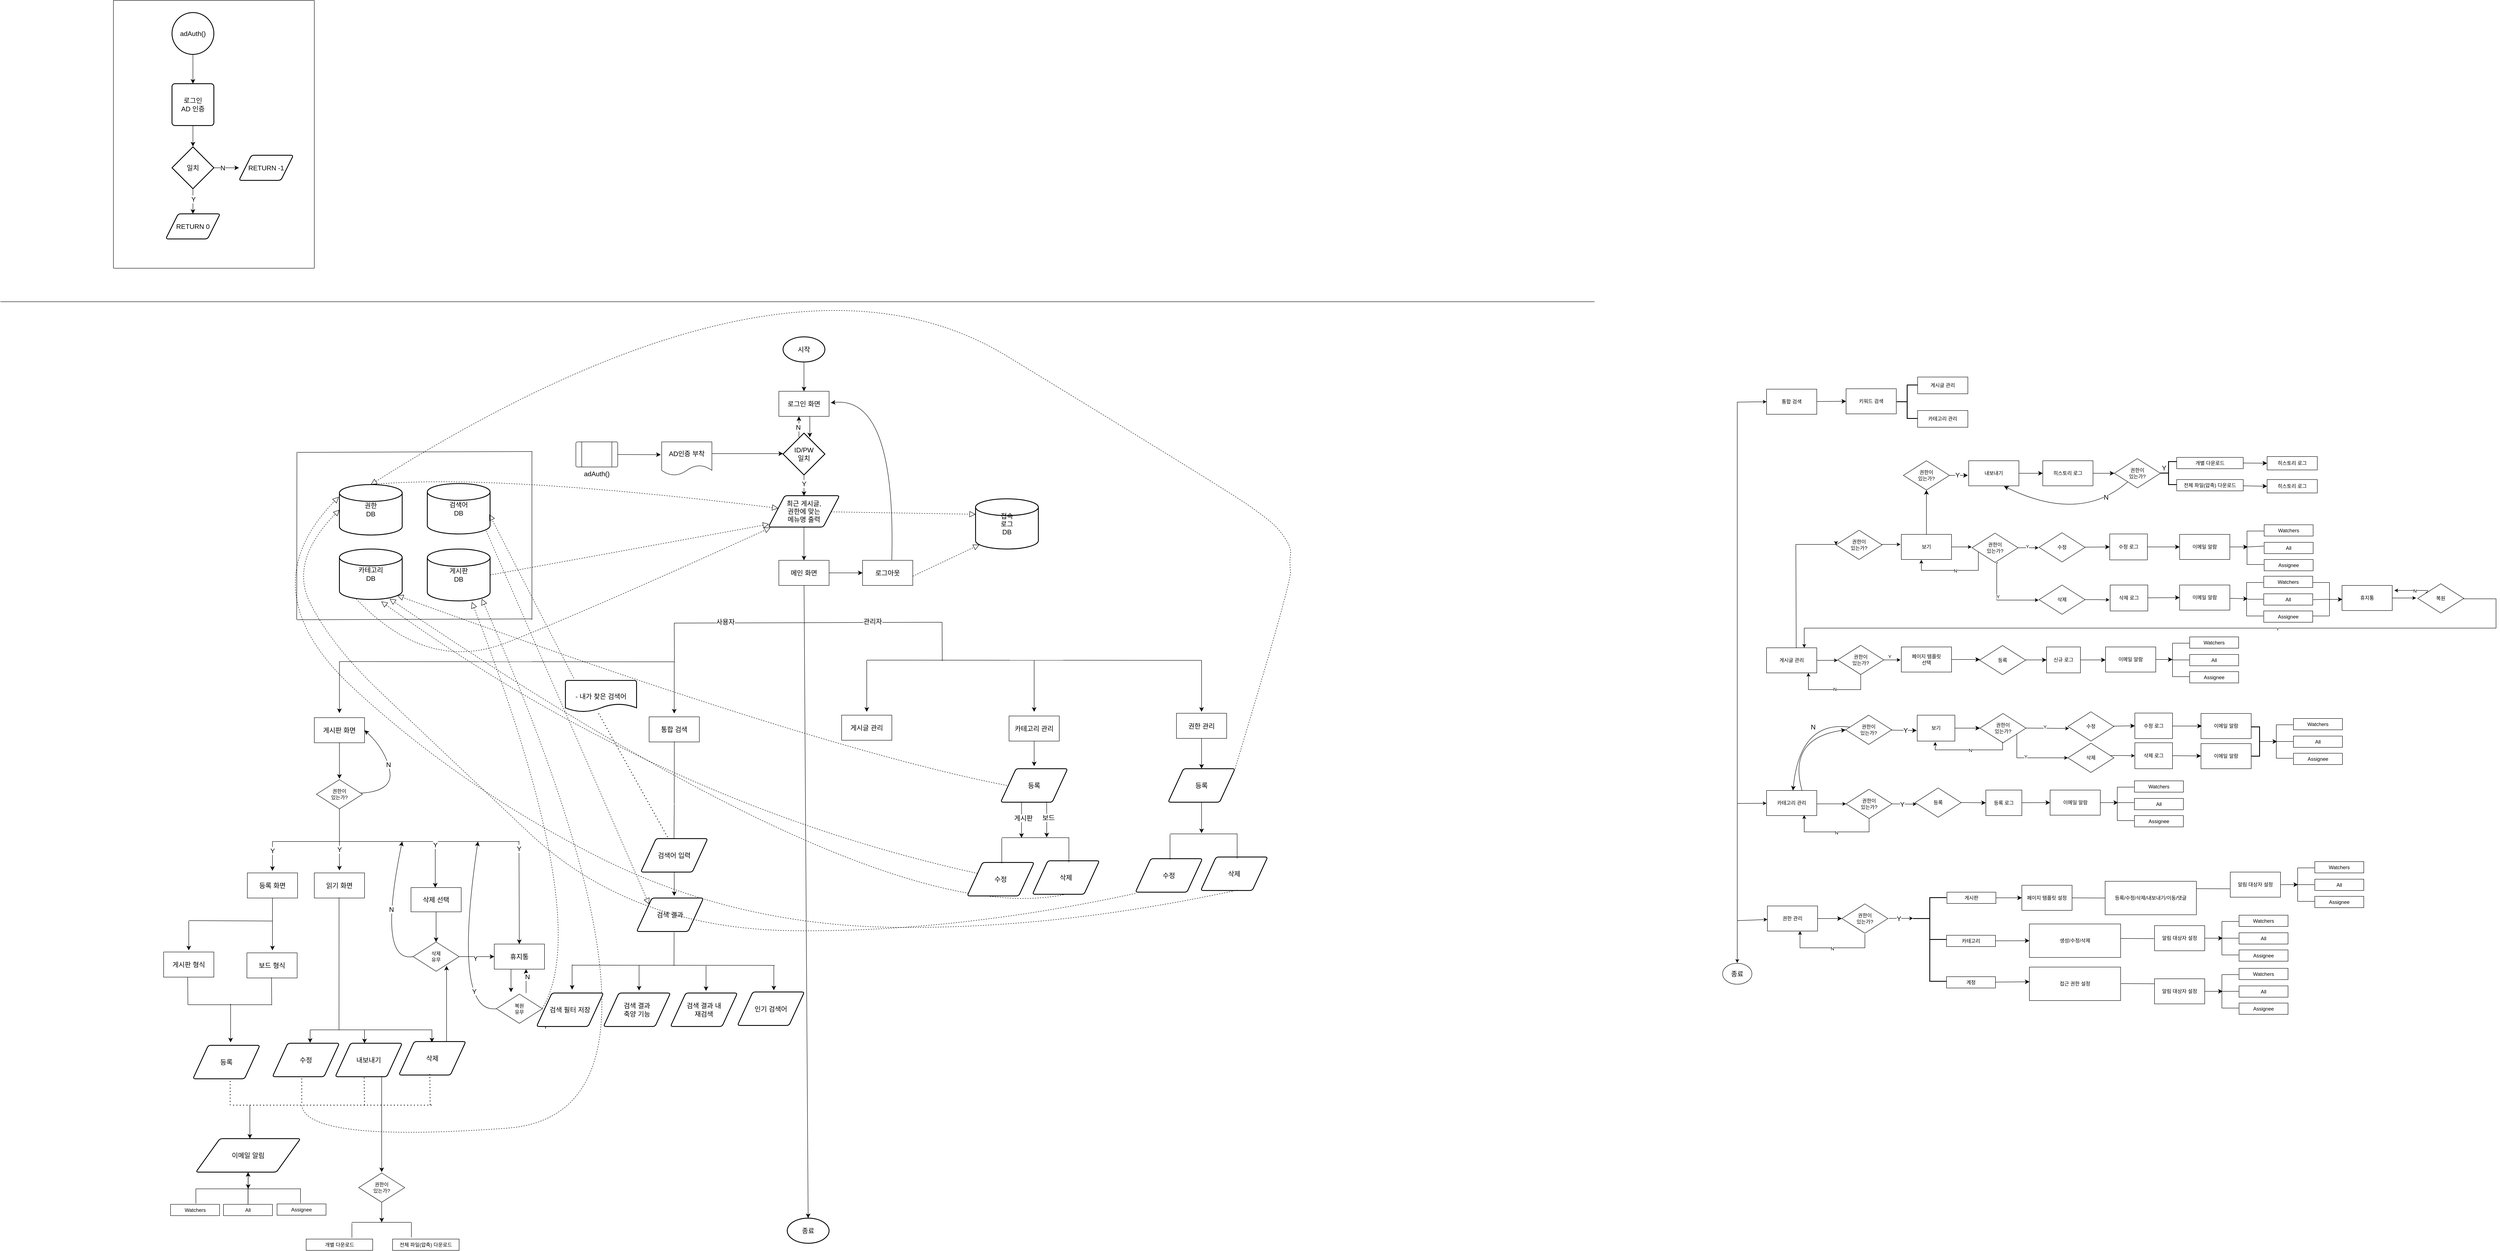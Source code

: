 <mxfile version="22.1.11" type="github">
  <diagram name="Page-1" id="edf60f1a-56cd-e834-aa8a-f176f3a09ee4">
    <mxGraphModel dx="6041" dy="2481" grid="1" gridSize="10" guides="1" tooltips="1" connect="1" arrows="1" fold="1" page="1" pageScale="1" pageWidth="1100" pageHeight="850" background="none" math="0" shadow="0">
      <root>
        <mxCell id="0" />
        <mxCell id="1" parent="0" />
        <mxCell id="URrm9f4mnOQlKwYiaSUi-79" value="" style="endArrow=classic;html=1;rounded=0;" parent="1" edge="1">
          <mxGeometry width="50" height="50" relative="1" as="geometry">
            <mxPoint x="680" y="-520" as="sourcePoint" />
            <mxPoint x="680" y="820" as="targetPoint" />
          </mxGeometry>
        </mxCell>
        <mxCell id="URrm9f4mnOQlKwYiaSUi-36" value="" style="endArrow=classic;html=1;rounded=0;" parent="1" edge="1">
          <mxGeometry width="50" height="50" relative="1" as="geometry">
            <mxPoint x="680" y="439" as="sourcePoint" />
            <mxPoint x="750" y="438.58" as="targetPoint" />
          </mxGeometry>
        </mxCell>
        <mxCell id="URrm9f4mnOQlKwYiaSUi-46" style="edgeStyle=orthogonalEdgeStyle;rounded=0;orthogonalLoop=1;jettySize=auto;html=1;" parent="1" source="URrm9f4mnOQlKwYiaSUi-37" edge="1">
          <mxGeometry relative="1" as="geometry">
            <mxPoint x="920" y="97" as="targetPoint" />
          </mxGeometry>
        </mxCell>
        <mxCell id="URrm9f4mnOQlKwYiaSUi-70" style="edgeStyle=orthogonalEdgeStyle;rounded=0;orthogonalLoop=1;jettySize=auto;html=1;exitX=0.5;exitY=0;exitDx=0;exitDy=0;" parent="1" source="URrm9f4mnOQlKwYiaSUi-173" edge="1">
          <mxGeometry relative="1" as="geometry">
            <mxPoint x="1070" y="-180" as="targetPoint" />
            <mxPoint x="974.99" y="34" as="sourcePoint" />
            <Array as="points">
              <mxPoint x="971" y="-180" />
            </Array>
          </mxGeometry>
        </mxCell>
        <mxCell id="URrm9f4mnOQlKwYiaSUi-37" value="게시글 관리" style="rounded=0;whiteSpace=wrap;html=1;" parent="1" vertex="1">
          <mxGeometry x="750" y="67" width="120" height="60" as="geometry" />
        </mxCell>
        <mxCell id="URrm9f4mnOQlKwYiaSUi-145" style="edgeStyle=orthogonalEdgeStyle;rounded=0;orthogonalLoop=1;jettySize=auto;html=1;" parent="1" source="URrm9f4mnOQlKwYiaSUi-53" edge="1">
          <mxGeometry relative="1" as="geometry">
            <mxPoint x="1240" y="-174" as="targetPoint" />
          </mxGeometry>
        </mxCell>
        <mxCell id="6Q4AC-Tpc4XNQMxzqcBr-212" style="edgeStyle=none;curved=1;rounded=0;orthogonalLoop=1;jettySize=auto;html=1;entryX=0.5;entryY=1;entryDx=0;entryDy=0;fontSize=12;startSize=8;endSize=8;" parent="1" source="URrm9f4mnOQlKwYiaSUi-53" target="6Q4AC-Tpc4XNQMxzqcBr-122" edge="1">
          <mxGeometry relative="1" as="geometry" />
        </mxCell>
        <mxCell id="URrm9f4mnOQlKwYiaSUi-53" value="보기" style="rounded=0;whiteSpace=wrap;html=1;" parent="1" vertex="1">
          <mxGeometry x="1072" y="-204" width="120" height="60" as="geometry" />
        </mxCell>
        <mxCell id="URrm9f4mnOQlKwYiaSUi-56" style="edgeStyle=orthogonalEdgeStyle;rounded=0;orthogonalLoop=1;jettySize=auto;html=1;entryX=0.399;entryY=1.012;entryDx=0;entryDy=0;entryPerimeter=0;" parent="1" source="URrm9f4mnOQlKwYiaSUi-143" target="URrm9f4mnOQlKwYiaSUi-53" edge="1">
          <mxGeometry relative="1" as="geometry">
            <mxPoint x="1120" y="-137" as="targetPoint" />
            <mxPoint x="1256" y="-78" as="sourcePoint" />
            <Array as="points">
              <mxPoint x="1256" y="-118" />
              <mxPoint x="1120" y="-118" />
            </Array>
          </mxGeometry>
        </mxCell>
        <mxCell id="URrm9f4mnOQlKwYiaSUi-57" value="N" style="edgeLabel;html=1;align=center;verticalAlign=middle;resizable=0;points=[];rounded=0;" parent="URrm9f4mnOQlKwYiaSUi-56" vertex="1" connectable="0">
          <mxGeometry x="-0.032" y="1" relative="1" as="geometry">
            <mxPoint as="offset" />
          </mxGeometry>
        </mxCell>
        <mxCell id="URrm9f4mnOQlKwYiaSUi-157" style="edgeStyle=none;curved=1;rounded=0;orthogonalLoop=1;jettySize=auto;html=1;fontSize=12;startSize=8;endSize=8;entryX=0;entryY=0.5;entryDx=0;entryDy=0;" parent="1" source="URrm9f4mnOQlKwYiaSUi-55" target="6Q4AC-Tpc4XNQMxzqcBr-77" edge="1">
          <mxGeometry relative="1" as="geometry">
            <mxPoint x="1600" y="-174" as="targetPoint" />
          </mxGeometry>
        </mxCell>
        <mxCell id="URrm9f4mnOQlKwYiaSUi-55" value="수정" style="rhombus;whiteSpace=wrap;html=1;rounded=0;" parent="1" vertex="1">
          <mxGeometry x="1401" y="-208" width="110" height="70" as="geometry" />
        </mxCell>
        <mxCell id="URrm9f4mnOQlKwYiaSUi-65" style="edgeStyle=orthogonalEdgeStyle;rounded=0;orthogonalLoop=1;jettySize=auto;html=1;entryX=-0.017;entryY=0.572;entryDx=0;entryDy=0;entryPerimeter=0;" parent="1" source="URrm9f4mnOQlKwYiaSUi-61" target="6Q4AC-Tpc4XNQMxzqcBr-85" edge="1">
          <mxGeometry relative="1" as="geometry">
            <mxPoint x="1540" y="-50" as="targetPoint" />
          </mxGeometry>
        </mxCell>
        <mxCell id="URrm9f4mnOQlKwYiaSUi-61" value="삭제" style="rhombus;whiteSpace=wrap;html=1;rounded=0;" parent="1" vertex="1">
          <mxGeometry x="1401" y="-83" width="110" height="70" as="geometry" />
        </mxCell>
        <mxCell id="URrm9f4mnOQlKwYiaSUi-69" value="휴지통" style="rounded=0;whiteSpace=wrap;html=1;" parent="1" vertex="1">
          <mxGeometry x="2125" y="-82" width="120" height="60" as="geometry" />
        </mxCell>
        <mxCell id="URrm9f4mnOQlKwYiaSUi-73" style="edgeStyle=orthogonalEdgeStyle;rounded=0;orthogonalLoop=1;jettySize=auto;html=1;exitX=0.18;exitY=0.324;exitDx=0;exitDy=0;exitPerimeter=0;entryX=1.042;entryY=0.2;entryDx=0;entryDy=0;entryPerimeter=0;" parent="1" source="URrm9f4mnOQlKwYiaSUi-71" target="URrm9f4mnOQlKwYiaSUi-69" edge="1">
          <mxGeometry relative="1" as="geometry">
            <Array as="points">
              <mxPoint x="2326" y="-66" />
              <mxPoint x="2330" y="-66" />
              <mxPoint x="2330" y="-70" />
            </Array>
            <mxPoint x="2325.571" y="-67" as="sourcePoint" />
            <mxPoint x="2250" y="-70" as="targetPoint" />
          </mxGeometry>
        </mxCell>
        <mxCell id="URrm9f4mnOQlKwYiaSUi-75" value="N" style="edgeLabel;html=1;align=center;verticalAlign=middle;resizable=0;points=[];rounded=0;" parent="URrm9f4mnOQlKwYiaSUi-73" vertex="1" connectable="0">
          <mxGeometry x="-0.061" relative="1" as="geometry">
            <mxPoint y="1" as="offset" />
          </mxGeometry>
        </mxCell>
        <mxCell id="URrm9f4mnOQlKwYiaSUi-74" style="edgeStyle=orthogonalEdgeStyle;rounded=0;orthogonalLoop=1;jettySize=auto;html=1;entryX=0.75;entryY=0;entryDx=0;entryDy=0;" parent="1" source="URrm9f4mnOQlKwYiaSUi-71" target="URrm9f4mnOQlKwYiaSUi-37" edge="1">
          <mxGeometry relative="1" as="geometry">
            <mxPoint x="860" y="40" as="targetPoint" />
            <mxPoint x="2412" y="-40" as="sourcePoint" />
            <Array as="points">
              <mxPoint x="2493" y="-50" />
              <mxPoint x="2493" y="20" />
              <mxPoint x="840" y="20" />
            </Array>
          </mxGeometry>
        </mxCell>
        <mxCell id="URrm9f4mnOQlKwYiaSUi-76" value="Y" style="edgeLabel;html=1;align=center;verticalAlign=middle;resizable=0;points=[];rounded=0;" parent="URrm9f4mnOQlKwYiaSUi-74" vertex="1" connectable="0">
          <mxGeometry x="-0.274" y="2" relative="1" as="geometry">
            <mxPoint as="offset" />
          </mxGeometry>
        </mxCell>
        <mxCell id="URrm9f4mnOQlKwYiaSUi-71" value="복원" style="rhombus;whiteSpace=wrap;html=1;rounded=0;" parent="1" vertex="1">
          <mxGeometry x="2306" y="-86" width="110" height="70" as="geometry" />
        </mxCell>
        <mxCell id="URrm9f4mnOQlKwYiaSUi-72" style="edgeStyle=orthogonalEdgeStyle;rounded=0;orthogonalLoop=1;jettySize=auto;html=1;entryX=0;entryY=0.5;entryDx=0;entryDy=0;" parent="1" source="URrm9f4mnOQlKwYiaSUi-69" edge="1">
          <mxGeometry relative="1" as="geometry">
            <Array as="points">
              <mxPoint x="2302" y="-52" />
            </Array>
            <mxPoint x="2302" y="-52" as="targetPoint" />
          </mxGeometry>
        </mxCell>
        <mxCell id="URrm9f4mnOQlKwYiaSUi-135" style="edgeStyle=orthogonalEdgeStyle;rounded=0;orthogonalLoop=1;jettySize=auto;html=1;" parent="1" source="URrm9f4mnOQlKwYiaSUi-134" edge="1">
          <mxGeometry relative="1" as="geometry">
            <mxPoint x="1070" y="96" as="targetPoint" />
          </mxGeometry>
        </mxCell>
        <mxCell id="URrm9f4mnOQlKwYiaSUi-139" value="Y" style="edgeLabel;html=1;align=center;verticalAlign=middle;resizable=0;points=[];" parent="URrm9f4mnOQlKwYiaSUi-135" vertex="1" connectable="0">
          <mxGeometry x="-0.258" y="8" relative="1" as="geometry">
            <mxPoint x="-1" as="offset" />
          </mxGeometry>
        </mxCell>
        <mxCell id="URrm9f4mnOQlKwYiaSUi-141" style="edgeStyle=orthogonalEdgeStyle;rounded=0;orthogonalLoop=1;jettySize=auto;html=1;" parent="1" source="URrm9f4mnOQlKwYiaSUi-134" edge="1">
          <mxGeometry relative="1" as="geometry">
            <mxPoint x="850" y="127" as="targetPoint" />
            <Array as="points">
              <mxPoint x="975" y="167" />
              <mxPoint x="850" y="167" />
              <mxPoint x="850" y="127" />
            </Array>
          </mxGeometry>
        </mxCell>
        <mxCell id="URrm9f4mnOQlKwYiaSUi-142" value="N" style="edgeLabel;html=1;align=center;verticalAlign=middle;resizable=0;points=[];" parent="URrm9f4mnOQlKwYiaSUi-141" vertex="1" connectable="0">
          <mxGeometry x="-0.027" y="-1" relative="1" as="geometry">
            <mxPoint as="offset" />
          </mxGeometry>
        </mxCell>
        <mxCell id="URrm9f4mnOQlKwYiaSUi-134" value="권한이 &lt;br&gt;있는가?" style="rhombus;whiteSpace=wrap;html=1;rounded=0;" parent="1" vertex="1">
          <mxGeometry x="920" y="61" width="110" height="70" as="geometry" />
        </mxCell>
        <mxCell id="URrm9f4mnOQlKwYiaSUi-146" style="edgeStyle=orthogonalEdgeStyle;rounded=0;orthogonalLoop=1;jettySize=auto;html=1;" parent="1" source="URrm9f4mnOQlKwYiaSUi-143" edge="1">
          <mxGeometry relative="1" as="geometry">
            <mxPoint x="1400" y="-172" as="targetPoint" />
          </mxGeometry>
        </mxCell>
        <mxCell id="URrm9f4mnOQlKwYiaSUi-147" value="Y" style="edgeLabel;html=1;align=center;verticalAlign=middle;resizable=0;points=[];" parent="URrm9f4mnOQlKwYiaSUi-146" vertex="1" connectable="0">
          <mxGeometry x="-0.126" y="3" relative="1" as="geometry">
            <mxPoint as="offset" />
          </mxGeometry>
        </mxCell>
        <mxCell id="URrm9f4mnOQlKwYiaSUi-143" value="권한이 &lt;br&gt;있는가?" style="rhombus;whiteSpace=wrap;html=1;rounded=0;" parent="1" vertex="1">
          <mxGeometry x="1241" y="-207" width="110" height="70" as="geometry" />
        </mxCell>
        <mxCell id="URrm9f4mnOQlKwYiaSUi-148" style="edgeStyle=orthogonalEdgeStyle;rounded=0;orthogonalLoop=1;jettySize=auto;html=1;" parent="1" edge="1">
          <mxGeometry relative="1" as="geometry">
            <mxPoint x="1400" y="-47" as="targetPoint" />
            <mxPoint x="1302" y="-137" as="sourcePoint" />
            <Array as="points">
              <mxPoint x="1302" y="-136" />
              <mxPoint x="1300" y="-136" />
              <mxPoint x="1300" y="-47" />
            </Array>
          </mxGeometry>
        </mxCell>
        <mxCell id="URrm9f4mnOQlKwYiaSUi-149" value="Y" style="edgeLabel;html=1;align=center;verticalAlign=middle;resizable=0;points=[];" parent="URrm9f4mnOQlKwYiaSUi-148" vertex="1" connectable="0">
          <mxGeometry x="-0.126" y="3" relative="1" as="geometry">
            <mxPoint as="offset" />
          </mxGeometry>
        </mxCell>
        <mxCell id="URrm9f4mnOQlKwYiaSUi-153" value="" style="group;rounded=0;" parent="1" vertex="1" connectable="0">
          <mxGeometry x="680" y="-551" width="190" height="60" as="geometry" />
        </mxCell>
        <mxCell id="URrm9f4mnOQlKwYiaSUi-154" value="" style="endArrow=classic;html=1;rounded=0;entryX=0;entryY=0.5;entryDx=0;entryDy=0;" parent="URrm9f4mnOQlKwYiaSUi-153" target="URrm9f4mnOQlKwYiaSUi-155" edge="1">
          <mxGeometry width="50" height="50" relative="1" as="geometry">
            <mxPoint y="31" as="sourcePoint" />
            <mxPoint x="70" y="30.58" as="targetPoint" />
          </mxGeometry>
        </mxCell>
        <mxCell id="URrm9f4mnOQlKwYiaSUi-155" value="통합 검색" style="rounded=0;whiteSpace=wrap;html=1;" parent="URrm9f4mnOQlKwYiaSUi-153" vertex="1">
          <mxGeometry x="70" width="120" height="60" as="geometry" />
        </mxCell>
        <mxCell id="6Q4AC-Tpc4XNQMxzqcBr-361" style="edgeStyle=none;curved=1;rounded=0;orthogonalLoop=1;jettySize=auto;html=1;fontSize=12;startSize=8;endSize=8;" parent="1" source="URrm9f4mnOQlKwYiaSUi-156" edge="1">
          <mxGeometry relative="1" as="geometry">
            <mxPoint x="1900" y="-174" as="targetPoint" />
          </mxGeometry>
        </mxCell>
        <mxCell id="URrm9f4mnOQlKwYiaSUi-156" value="이메일 알람" style="rounded=0;whiteSpace=wrap;html=1;" parent="1" vertex="1">
          <mxGeometry x="1737" y="-204" width="120" height="60" as="geometry" />
        </mxCell>
        <mxCell id="URrm9f4mnOQlKwYiaSUi-40" value="" style="endArrow=classic;html=1;rounded=0;" parent="1" target="URrm9f4mnOQlKwYiaSUi-41" edge="1">
          <mxGeometry width="50" height="50" relative="1" as="geometry">
            <mxPoint x="680" y="719" as="sourcePoint" />
            <mxPoint x="750" y="718" as="targetPoint" />
          </mxGeometry>
        </mxCell>
        <mxCell id="6Q4AC-Tpc4XNQMxzqcBr-294" style="edgeStyle=none;curved=1;rounded=0;orthogonalLoop=1;jettySize=auto;html=1;fontSize=12;startSize=8;endSize=8;" parent="1" source="URrm9f4mnOQlKwYiaSUi-41" edge="1">
          <mxGeometry relative="1" as="geometry">
            <mxPoint x="930" y="714" as="targetPoint" />
          </mxGeometry>
        </mxCell>
        <mxCell id="URrm9f4mnOQlKwYiaSUi-41" value="권한 관리" style="rounded=0;whiteSpace=wrap;html=1;" parent="1" vertex="1">
          <mxGeometry x="752" y="684" width="120" height="60" as="geometry" />
        </mxCell>
        <mxCell id="URrm9f4mnOQlKwYiaSUi-83" style="edgeStyle=orthogonalEdgeStyle;rounded=0;orthogonalLoop=1;jettySize=auto;html=1;" parent="1" edge="1">
          <mxGeometry relative="1" as="geometry">
            <mxPoint x="940" y="440" as="targetPoint" />
            <mxPoint x="870" y="440.0" as="sourcePoint" />
          </mxGeometry>
        </mxCell>
        <mxCell id="URrm9f4mnOQlKwYiaSUi-35" value="카테고리 관리" style="rounded=0;whiteSpace=wrap;html=1;" parent="1" vertex="1">
          <mxGeometry x="750" y="408" width="120" height="60" as="geometry" />
        </mxCell>
        <mxCell id="URrm9f4mnOQlKwYiaSUi-118" style="edgeStyle=orthogonalEdgeStyle;rounded=0;orthogonalLoop=1;jettySize=auto;html=1;entryX=0.75;entryY=1;entryDx=0;entryDy=0;" parent="1" edge="1">
          <mxGeometry relative="1" as="geometry">
            <mxPoint x="840" y="467" as="targetPoint" />
            <mxPoint x="995" y="474" as="sourcePoint" />
            <Array as="points">
              <mxPoint x="995" y="507" />
              <mxPoint x="840" y="507" />
            </Array>
          </mxGeometry>
        </mxCell>
        <mxCell id="URrm9f4mnOQlKwYiaSUi-121" value="N" style="edgeLabel;html=1;align=center;verticalAlign=middle;resizable=0;points=[];rounded=0;" parent="URrm9f4mnOQlKwYiaSUi-118" vertex="1" connectable="0">
          <mxGeometry x="-0.028" y="2" relative="1" as="geometry">
            <mxPoint as="offset" />
          </mxGeometry>
        </mxCell>
        <mxCell id="URrm9f4mnOQlKwYiaSUi-117" value="권한이&lt;br&gt;있는가?" style="rhombus;whiteSpace=wrap;html=1;rounded=0;" parent="1" vertex="1">
          <mxGeometry x="940" y="405" width="110" height="70" as="geometry" />
        </mxCell>
        <mxCell id="6Q4AC-Tpc4XNQMxzqcBr-359" style="edgeStyle=none;curved=1;rounded=0;orthogonalLoop=1;jettySize=auto;html=1;fontSize=12;startSize=8;endSize=8;" parent="1" source="URrm9f4mnOQlKwYiaSUi-166" edge="1">
          <mxGeometry relative="1" as="geometry">
            <mxPoint x="1900" y="-50" as="targetPoint" />
          </mxGeometry>
        </mxCell>
        <mxCell id="URrm9f4mnOQlKwYiaSUi-166" value="이메일 알람" style="rounded=0;whiteSpace=wrap;html=1;" parent="1" vertex="1">
          <mxGeometry x="1737" y="-83" width="120" height="60" as="geometry" />
        </mxCell>
        <mxCell id="URrm9f4mnOQlKwYiaSUi-174" value="" style="edgeStyle=orthogonalEdgeStyle;rounded=0;orthogonalLoop=1;jettySize=auto;html=1;entryX=0;entryY=0.5;entryDx=0;entryDy=0;exitX=0.59;exitY=-0.002;exitDx=0;exitDy=0;exitPerimeter=0;" parent="1" source="URrm9f4mnOQlKwYiaSUi-37" target="URrm9f4mnOQlKwYiaSUi-173" edge="1">
          <mxGeometry relative="1" as="geometry">
            <mxPoint x="859" y="-177" as="targetPoint" />
            <mxPoint x="820" y="40" as="sourcePoint" />
            <Array as="points">
              <mxPoint x="821" y="39" />
              <mxPoint x="820" y="-180" />
              <mxPoint x="916" y="-180" />
            </Array>
          </mxGeometry>
        </mxCell>
        <mxCell id="URrm9f4mnOQlKwYiaSUi-173" value="권한이 &lt;br&gt;있는가?" style="rhombus;whiteSpace=wrap;html=1;rounded=0;" parent="1" vertex="1">
          <mxGeometry x="916" y="-214" width="110" height="70" as="geometry" />
        </mxCell>
        <mxCell id="6Q4AC-Tpc4XNQMxzqcBr-78" style="edgeStyle=none;curved=1;rounded=0;orthogonalLoop=1;jettySize=auto;html=1;entryX=0;entryY=0.5;entryDx=0;entryDy=0;fontSize=12;startSize=8;endSize=8;" parent="1" source="6Q4AC-Tpc4XNQMxzqcBr-77" target="URrm9f4mnOQlKwYiaSUi-156" edge="1">
          <mxGeometry relative="1" as="geometry" />
        </mxCell>
        <mxCell id="6Q4AC-Tpc4XNQMxzqcBr-77" value="수정 로그" style="rounded=0;whiteSpace=wrap;html=1;" parent="1" vertex="1">
          <mxGeometry x="1570" y="-205" width="90" height="62" as="geometry" />
        </mxCell>
        <mxCell id="6Q4AC-Tpc4XNQMxzqcBr-86" style="edgeStyle=none;curved=1;rounded=0;orthogonalLoop=1;jettySize=auto;html=1;entryX=0;entryY=0.5;entryDx=0;entryDy=0;fontSize=12;startSize=8;endSize=8;" parent="1" source="6Q4AC-Tpc4XNQMxzqcBr-85" target="URrm9f4mnOQlKwYiaSUi-166" edge="1">
          <mxGeometry relative="1" as="geometry" />
        </mxCell>
        <mxCell id="6Q4AC-Tpc4XNQMxzqcBr-85" value="삭제 로그" style="rounded=0;whiteSpace=wrap;html=1;" parent="1" vertex="1">
          <mxGeometry x="1571" y="-83" width="90" height="62" as="geometry" />
        </mxCell>
        <mxCell id="6Q4AC-Tpc4XNQMxzqcBr-93" value="Watchers" style="rounded=0;whiteSpace=wrap;html=1;" parent="1" vertex="1">
          <mxGeometry x="1938" y="-104" width="117" height="27" as="geometry" />
        </mxCell>
        <mxCell id="6Q4AC-Tpc4XNQMxzqcBr-360" style="edgeStyle=none;curved=1;rounded=0;orthogonalLoop=1;jettySize=auto;html=1;fontSize=12;startSize=8;endSize=8;" parent="1" edge="1">
          <mxGeometry relative="1" as="geometry">
            <mxPoint x="2126" y="-48.64" as="targetPoint" />
            <mxPoint x="2091" y="-48.64" as="sourcePoint" />
          </mxGeometry>
        </mxCell>
        <mxCell id="6Q4AC-Tpc4XNQMxzqcBr-94" value="All" style="rounded=0;whiteSpace=wrap;html=1;" parent="1" vertex="1">
          <mxGeometry x="1938" y="-62" width="117" height="27" as="geometry" />
        </mxCell>
        <mxCell id="6Q4AC-Tpc4XNQMxzqcBr-95" value="Assignee" style="rounded=0;whiteSpace=wrap;html=1;" parent="1" vertex="1">
          <mxGeometry x="1938" y="-21" width="117" height="27" as="geometry" />
        </mxCell>
        <mxCell id="6Q4AC-Tpc4XNQMxzqcBr-109" style="edgeStyle=orthogonalEdgeStyle;rounded=0;orthogonalLoop=1;jettySize=auto;html=1;entryX=-0.017;entryY=0.572;entryDx=0;entryDy=0;entryPerimeter=0;" parent="1" edge="1">
          <mxGeometry relative="1" as="geometry">
            <mxPoint x="1108.47" y="440.464" as="targetPoint" />
            <mxPoint x="1050" y="440" as="sourcePoint" />
          </mxGeometry>
        </mxCell>
        <mxCell id="6Q4AC-Tpc4XNQMxzqcBr-119" value="Y" style="edgeLabel;html=1;align=center;verticalAlign=middle;resizable=0;points=[];fontSize=16;" parent="6Q4AC-Tpc4XNQMxzqcBr-109" vertex="1" connectable="0">
          <mxGeometry x="-0.178" relative="1" as="geometry">
            <mxPoint as="offset" />
          </mxGeometry>
        </mxCell>
        <mxCell id="6Q4AC-Tpc4XNQMxzqcBr-112" style="edgeStyle=none;curved=1;rounded=0;orthogonalLoop=1;jettySize=auto;html=1;entryX=0;entryY=0.5;entryDx=0;entryDy=0;fontSize=12;startSize=8;endSize=8;" parent="1" target="6Q4AC-Tpc4XNQMxzqcBr-113" edge="1">
          <mxGeometry relative="1" as="geometry">
            <mxPoint x="1200.0" y="436.567" as="sourcePoint" />
            <mxPoint x="1270" y="437" as="targetPoint" />
          </mxGeometry>
        </mxCell>
        <mxCell id="6Q4AC-Tpc4XNQMxzqcBr-203" style="edgeStyle=none;curved=1;rounded=0;orthogonalLoop=1;jettySize=auto;html=1;entryX=0;entryY=0.5;entryDx=0;entryDy=0;fontSize=12;startSize=8;endSize=8;" parent="1" source="6Q4AC-Tpc4XNQMxzqcBr-113" target="6Q4AC-Tpc4XNQMxzqcBr-198" edge="1">
          <mxGeometry relative="1" as="geometry" />
        </mxCell>
        <mxCell id="6Q4AC-Tpc4XNQMxzqcBr-113" value="등록 로그" style="rounded=0;whiteSpace=wrap;html=1;" parent="1" vertex="1">
          <mxGeometry x="1274" y="407" width="86" height="61" as="geometry" />
        </mxCell>
        <mxCell id="6Q4AC-Tpc4XNQMxzqcBr-131" style="edgeStyle=none;curved=1;rounded=0;orthogonalLoop=1;jettySize=auto;html=1;fontSize=12;startSize=8;endSize=8;" parent="1" source="6Q4AC-Tpc4XNQMxzqcBr-122" edge="1">
          <mxGeometry relative="1" as="geometry">
            <mxPoint x="1231" y="-345" as="targetPoint" />
          </mxGeometry>
        </mxCell>
        <mxCell id="6Q4AC-Tpc4XNQMxzqcBr-135" value="Y" style="edgeLabel;html=1;align=center;verticalAlign=middle;resizable=0;points=[];fontSize=16;" parent="6Q4AC-Tpc4XNQMxzqcBr-131" vertex="1" connectable="0">
          <mxGeometry x="-0.162" y="1" relative="1" as="geometry">
            <mxPoint as="offset" />
          </mxGeometry>
        </mxCell>
        <mxCell id="6Q4AC-Tpc4XNQMxzqcBr-122" value="권한이 &lt;br&gt;있는가?" style="rhombus;whiteSpace=wrap;html=1;rounded=0;" parent="1" vertex="1">
          <mxGeometry x="1077" y="-380" width="110" height="70" as="geometry" />
        </mxCell>
        <mxCell id="6Q4AC-Tpc4XNQMxzqcBr-123" style="edgeStyle=none;curved=1;rounded=0;orthogonalLoop=1;jettySize=auto;html=1;exitX=0;exitY=1;exitDx=0;exitDy=0;fontSize=12;startSize=8;endSize=8;" parent="1" source="6Q4AC-Tpc4XNQMxzqcBr-122" target="6Q4AC-Tpc4XNQMxzqcBr-122" edge="1">
          <mxGeometry relative="1" as="geometry" />
        </mxCell>
        <mxCell id="6Q4AC-Tpc4XNQMxzqcBr-143" style="edgeStyle=none;curved=1;rounded=0;orthogonalLoop=1;jettySize=auto;html=1;entryX=0;entryY=0.5;entryDx=0;entryDy=0;fontSize=12;startSize=8;endSize=8;" parent="1" target="6Q4AC-Tpc4XNQMxzqcBr-142" edge="1">
          <mxGeometry relative="1" as="geometry">
            <mxPoint x="1353" y="-350" as="sourcePoint" />
          </mxGeometry>
        </mxCell>
        <mxCell id="6Q4AC-Tpc4XNQMxzqcBr-129" value="내보내기" style="rounded=0;whiteSpace=wrap;html=1;" parent="1" vertex="1">
          <mxGeometry x="1233" y="-380" width="120" height="60" as="geometry" />
        </mxCell>
        <mxCell id="6Q4AC-Tpc4XNQMxzqcBr-138" value="" style="strokeWidth=2;html=1;shape=mxgraph.flowchart.annotation_2;align=left;labelPosition=right;pointerEvents=1;fontSize=16;" parent="1" vertex="1">
          <mxGeometry x="1691" y="-378" width="39" height="55" as="geometry" />
        </mxCell>
        <mxCell id="6Q4AC-Tpc4XNQMxzqcBr-140" value="개별 다운로드" style="rounded=0;whiteSpace=wrap;html=1;" parent="1" vertex="1">
          <mxGeometry x="1730" y="-388" width="159" height="27" as="geometry" />
        </mxCell>
        <mxCell id="6Q4AC-Tpc4XNQMxzqcBr-141" value="전체 파일(압축) 다운로드" style="rounded=0;whiteSpace=wrap;html=1;" parent="1" vertex="1">
          <mxGeometry x="1730" y="-335" width="159" height="27" as="geometry" />
        </mxCell>
        <mxCell id="6Q4AC-Tpc4XNQMxzqcBr-243" style="edgeStyle=none;curved=1;rounded=0;orthogonalLoop=1;jettySize=auto;html=1;entryX=0;entryY=0.5;entryDx=0;entryDy=0;fontSize=12;startSize=8;endSize=8;" parent="1" source="6Q4AC-Tpc4XNQMxzqcBr-142" target="6Q4AC-Tpc4XNQMxzqcBr-242" edge="1">
          <mxGeometry relative="1" as="geometry" />
        </mxCell>
        <mxCell id="6Q4AC-Tpc4XNQMxzqcBr-142" value="히스토리 로그" style="rounded=0;whiteSpace=wrap;html=1;" parent="1" vertex="1">
          <mxGeometry x="1410" y="-380" width="120" height="60" as="geometry" />
        </mxCell>
        <mxCell id="6Q4AC-Tpc4XNQMxzqcBr-150" style="edgeStyle=none;curved=1;rounded=0;orthogonalLoop=1;jettySize=auto;html=1;fontSize=12;startSize=8;endSize=8;" parent="1" source="6Q4AC-Tpc4XNQMxzqcBr-147" target="URrm9f4mnOQlKwYiaSUi-35" edge="1">
          <mxGeometry relative="1" as="geometry">
            <Array as="points">
              <mxPoint x="830" y="240" />
            </Array>
          </mxGeometry>
        </mxCell>
        <mxCell id="6Q4AC-Tpc4XNQMxzqcBr-151" value="N" style="edgeLabel;html=1;align=center;verticalAlign=middle;resizable=0;points=[];fontSize=16;" parent="6Q4AC-Tpc4XNQMxzqcBr-150" vertex="1" connectable="0">
          <mxGeometry x="-0.398" y="11" relative="1" as="geometry">
            <mxPoint as="offset" />
          </mxGeometry>
        </mxCell>
        <mxCell id="6Q4AC-Tpc4XNQMxzqcBr-147" value="권한이&lt;br&gt;있는가?" style="rhombus;whiteSpace=wrap;html=1;rounded=0;" parent="1" vertex="1">
          <mxGeometry x="939" y="228" width="110" height="70" as="geometry" />
        </mxCell>
        <mxCell id="6Q4AC-Tpc4XNQMxzqcBr-149" value="" style="endArrow=classic;html=1;rounded=0;fontSize=12;startSize=8;endSize=8;curved=1;entryX=0;entryY=0.5;entryDx=0;entryDy=0;exitX=0.705;exitY=-0.009;exitDx=0;exitDy=0;exitPerimeter=0;" parent="1" source="URrm9f4mnOQlKwYiaSUi-35" target="6Q4AC-Tpc4XNQMxzqcBr-147" edge="1">
          <mxGeometry width="50" height="50" relative="1" as="geometry">
            <mxPoint x="840" y="343" as="sourcePoint" />
            <mxPoint x="890" y="293" as="targetPoint" />
            <Array as="points">
              <mxPoint x="800" y="283" />
            </Array>
          </mxGeometry>
        </mxCell>
        <mxCell id="6Q4AC-Tpc4XNQMxzqcBr-161" style="edgeStyle=none;curved=1;rounded=0;orthogonalLoop=1;jettySize=auto;html=1;fontSize=12;startSize=8;endSize=8;entryX=0;entryY=0.5;entryDx=0;entryDy=0;" parent="1" source="6Q4AC-Tpc4XNQMxzqcBr-152" target="6Q4AC-Tpc4XNQMxzqcBr-162" edge="1">
          <mxGeometry relative="1" as="geometry">
            <mxPoint x="1270" y="260" as="targetPoint" />
          </mxGeometry>
        </mxCell>
        <mxCell id="6Q4AC-Tpc4XNQMxzqcBr-152" value="보기" style="rounded=0;whiteSpace=wrap;html=1;" parent="1" vertex="1">
          <mxGeometry x="1110" y="228" width="90" height="62" as="geometry" />
        </mxCell>
        <mxCell id="6Q4AC-Tpc4XNQMxzqcBr-154" style="edgeStyle=none;curved=1;rounded=0;orthogonalLoop=1;jettySize=auto;html=1;entryX=-0.014;entryY=0.591;entryDx=0;entryDy=0;entryPerimeter=0;fontSize=12;startSize=8;endSize=8;" parent="1" source="6Q4AC-Tpc4XNQMxzqcBr-147" target="6Q4AC-Tpc4XNQMxzqcBr-152" edge="1">
          <mxGeometry relative="1" as="geometry" />
        </mxCell>
        <mxCell id="6Q4AC-Tpc4XNQMxzqcBr-155" value="Y" style="edgeLabel;html=1;align=center;verticalAlign=middle;resizable=0;points=[];fontSize=16;" parent="6Q4AC-Tpc4XNQMxzqcBr-154" vertex="1" connectable="0">
          <mxGeometry x="0.093" relative="1" as="geometry">
            <mxPoint as="offset" />
          </mxGeometry>
        </mxCell>
        <mxCell id="6Q4AC-Tpc4XNQMxzqcBr-160" value="수정 로그" style="rounded=0;whiteSpace=wrap;html=1;" parent="1" vertex="1">
          <mxGeometry x="1630" y="223" width="90" height="61" as="geometry" />
        </mxCell>
        <mxCell id="6Q4AC-Tpc4XNQMxzqcBr-162" value="권한이&lt;br&gt;있는가?" style="rhombus;whiteSpace=wrap;html=1;rounded=0;" parent="1" vertex="1">
          <mxGeometry x="1260" y="224" width="110" height="70" as="geometry" />
        </mxCell>
        <mxCell id="6Q4AC-Tpc4XNQMxzqcBr-164" style="edgeStyle=orthogonalEdgeStyle;rounded=0;orthogonalLoop=1;jettySize=auto;html=1;entryX=0.5;entryY=1;entryDx=0;entryDy=0;" parent="1" edge="1">
          <mxGeometry relative="1" as="geometry">
            <mxPoint x="1153" y="292" as="targetPoint" />
            <mxPoint x="1314" y="292" as="sourcePoint" />
            <Array as="points">
              <mxPoint x="1314" y="311" />
              <mxPoint x="1153" y="311" />
            </Array>
          </mxGeometry>
        </mxCell>
        <mxCell id="6Q4AC-Tpc4XNQMxzqcBr-165" value="N" style="edgeLabel;html=1;align=center;verticalAlign=middle;resizable=0;points=[];rounded=0;" parent="6Q4AC-Tpc4XNQMxzqcBr-164" vertex="1" connectable="0">
          <mxGeometry x="-0.032" y="1" relative="1" as="geometry">
            <mxPoint as="offset" />
          </mxGeometry>
        </mxCell>
        <mxCell id="6Q4AC-Tpc4XNQMxzqcBr-166" style="edgeStyle=orthogonalEdgeStyle;rounded=0;orthogonalLoop=1;jettySize=auto;html=1;entryX=0.024;entryY=0.569;entryDx=0;entryDy=0;entryPerimeter=0;" parent="1" target="6Q4AC-Tpc4XNQMxzqcBr-170" edge="1">
          <mxGeometry relative="1" as="geometry">
            <mxPoint x="1418" y="258.82" as="targetPoint" />
            <mxPoint x="1369" y="258.82" as="sourcePoint" />
          </mxGeometry>
        </mxCell>
        <mxCell id="6Q4AC-Tpc4XNQMxzqcBr-167" value="Y" style="edgeLabel;html=1;align=center;verticalAlign=middle;resizable=0;points=[];" parent="6Q4AC-Tpc4XNQMxzqcBr-166" vertex="1" connectable="0">
          <mxGeometry x="-0.126" y="3" relative="1" as="geometry">
            <mxPoint as="offset" />
          </mxGeometry>
        </mxCell>
        <mxCell id="6Q4AC-Tpc4XNQMxzqcBr-168" style="edgeStyle=orthogonalEdgeStyle;rounded=0;orthogonalLoop=1;jettySize=auto;html=1;" parent="1" edge="1">
          <mxGeometry relative="1" as="geometry">
            <mxPoint x="1470" y="330" as="targetPoint" />
            <mxPoint x="1348" y="273.091" as="sourcePoint" />
            <Array as="points">
              <mxPoint x="1348" y="330" />
              <mxPoint x="1465" y="330" />
            </Array>
          </mxGeometry>
        </mxCell>
        <mxCell id="6Q4AC-Tpc4XNQMxzqcBr-169" value="Y" style="edgeLabel;html=1;align=center;verticalAlign=middle;resizable=0;points=[];" parent="6Q4AC-Tpc4XNQMxzqcBr-168" vertex="1" connectable="0">
          <mxGeometry x="-0.126" y="3" relative="1" as="geometry">
            <mxPoint as="offset" />
          </mxGeometry>
        </mxCell>
        <mxCell id="6Q4AC-Tpc4XNQMxzqcBr-175" style="edgeStyle=none;curved=1;rounded=0;orthogonalLoop=1;jettySize=auto;html=1;entryX=0;entryY=0.5;entryDx=0;entryDy=0;fontSize=12;startSize=8;endSize=8;" parent="1" source="6Q4AC-Tpc4XNQMxzqcBr-170" target="6Q4AC-Tpc4XNQMxzqcBr-160" edge="1">
          <mxGeometry relative="1" as="geometry" />
        </mxCell>
        <mxCell id="6Q4AC-Tpc4XNQMxzqcBr-170" value="수정" style="rhombus;whiteSpace=wrap;html=1;rounded=0;" parent="1" vertex="1">
          <mxGeometry x="1470" y="220" width="110" height="70" as="geometry" />
        </mxCell>
        <mxCell id="6Q4AC-Tpc4XNQMxzqcBr-171" value="삭제" style="rhombus;whiteSpace=wrap;html=1;rounded=0;" parent="1" vertex="1">
          <mxGeometry x="1470" y="295" width="110" height="70" as="geometry" />
        </mxCell>
        <mxCell id="6Q4AC-Tpc4XNQMxzqcBr-173" value="이메일 알람" style="rounded=0;whiteSpace=wrap;html=1;" parent="1" vertex="1">
          <mxGeometry x="1788" y="224" width="120" height="60" as="geometry" />
        </mxCell>
        <mxCell id="6Q4AC-Tpc4XNQMxzqcBr-174" style="edgeStyle=none;curved=1;rounded=0;orthogonalLoop=1;jettySize=auto;html=1;fontSize=12;startSize=8;endSize=8;" parent="1" edge="1">
          <mxGeometry relative="1" as="geometry">
            <mxPoint x="1720" y="254" as="sourcePoint" />
            <mxPoint x="1790" y="254" as="targetPoint" />
          </mxGeometry>
        </mxCell>
        <mxCell id="6Q4AC-Tpc4XNQMxzqcBr-184" style="edgeStyle=orthogonalEdgeStyle;rounded=0;orthogonalLoop=1;jettySize=auto;html=1;exitX=0.93;exitY=0.422;exitDx=0;exitDy=0;exitPerimeter=0;" parent="1" source="6Q4AC-Tpc4XNQMxzqcBr-171" target="6Q4AC-Tpc4XNQMxzqcBr-187" edge="1">
          <mxGeometry relative="1" as="geometry">
            <mxPoint x="1609" y="327" as="targetPoint" />
            <mxPoint x="1580" y="329" as="sourcePoint" />
          </mxGeometry>
        </mxCell>
        <mxCell id="6Q4AC-Tpc4XNQMxzqcBr-185" value="이메일 알람" style="rounded=0;whiteSpace=wrap;html=1;" parent="1" vertex="1">
          <mxGeometry x="1788" y="296" width="120" height="60" as="geometry" />
        </mxCell>
        <mxCell id="6Q4AC-Tpc4XNQMxzqcBr-186" style="edgeStyle=none;curved=1;rounded=0;orthogonalLoop=1;jettySize=auto;html=1;fontSize=12;startSize=8;endSize=8;" parent="1" target="6Q4AC-Tpc4XNQMxzqcBr-185" edge="1">
          <mxGeometry relative="1" as="geometry">
            <mxPoint x="1700" y="324.656" as="sourcePoint" />
            <mxPoint x="1804" y="324" as="targetPoint" />
          </mxGeometry>
        </mxCell>
        <mxCell id="6Q4AC-Tpc4XNQMxzqcBr-187" value="삭제 로그" style="rounded=0;whiteSpace=wrap;html=1;" parent="1" vertex="1">
          <mxGeometry x="1630" y="294" width="90" height="62" as="geometry" />
        </mxCell>
        <mxCell id="6Q4AC-Tpc4XNQMxzqcBr-357" style="edgeStyle=none;curved=1;rounded=0;orthogonalLoop=1;jettySize=auto;html=1;fontSize=12;startSize=8;endSize=8;" parent="1" source="6Q4AC-Tpc4XNQMxzqcBr-197" edge="1">
          <mxGeometry relative="1" as="geometry">
            <mxPoint x="1970" y="291" as="targetPoint" />
          </mxGeometry>
        </mxCell>
        <mxCell id="6Q4AC-Tpc4XNQMxzqcBr-197" value="" style="strokeWidth=2;html=1;shape=mxgraph.flowchart.annotation_1;align=left;pointerEvents=1;fontSize=16;rotation=-180;" parent="1" vertex="1">
          <mxGeometry x="1908" y="256" width="20" height="70" as="geometry" />
        </mxCell>
        <mxCell id="6Q4AC-Tpc4XNQMxzqcBr-362" style="edgeStyle=none;curved=1;rounded=0;orthogonalLoop=1;jettySize=auto;html=1;fontSize=12;startSize=8;endSize=8;" parent="1" source="6Q4AC-Tpc4XNQMxzqcBr-198" edge="1">
          <mxGeometry relative="1" as="geometry">
            <mxPoint x="1590" y="437" as="targetPoint" />
          </mxGeometry>
        </mxCell>
        <mxCell id="6Q4AC-Tpc4XNQMxzqcBr-198" value="이메일 알람" style="rounded=0;whiteSpace=wrap;html=1;" parent="1" vertex="1">
          <mxGeometry x="1427.5" y="407" width="120" height="60" as="geometry" />
        </mxCell>
        <mxCell id="6Q4AC-Tpc4XNQMxzqcBr-245" style="edgeStyle=none;curved=1;rounded=0;orthogonalLoop=1;jettySize=auto;html=1;fontSize=12;startSize=8;endSize=8;entryX=0.704;entryY=1.018;entryDx=0;entryDy=0;entryPerimeter=0;" parent="1" source="6Q4AC-Tpc4XNQMxzqcBr-242" target="6Q4AC-Tpc4XNQMxzqcBr-129" edge="1">
          <mxGeometry relative="1" as="geometry">
            <mxPoint x="1636" y="-260" as="targetPoint" />
            <Array as="points">
              <mxPoint x="1500" y="-230" />
            </Array>
          </mxGeometry>
        </mxCell>
        <mxCell id="6Q4AC-Tpc4XNQMxzqcBr-246" value="N" style="edgeLabel;html=1;align=center;verticalAlign=middle;resizable=0;points=[];fontSize=16;" parent="6Q4AC-Tpc4XNQMxzqcBr-245" vertex="1" connectable="0">
          <mxGeometry x="-0.64" y="-7" relative="1" as="geometry">
            <mxPoint as="offset" />
          </mxGeometry>
        </mxCell>
        <mxCell id="6Q4AC-Tpc4XNQMxzqcBr-242" value="권한이 &lt;br&gt;있는가?" style="rhombus;whiteSpace=wrap;html=1;rounded=0;" parent="1" vertex="1">
          <mxGeometry x="1581" y="-385" width="110" height="70" as="geometry" />
        </mxCell>
        <mxCell id="6Q4AC-Tpc4XNQMxzqcBr-244" value="Y" style="text;html=1;strokeColor=none;fillColor=none;align=center;verticalAlign=middle;whiteSpace=wrap;rounded=0;fontSize=16;" parent="1" vertex="1">
          <mxGeometry x="1670" y="-378" width="60" height="30" as="geometry" />
        </mxCell>
        <mxCell id="6Q4AC-Tpc4XNQMxzqcBr-251" style="edgeStyle=none;curved=1;rounded=0;orthogonalLoop=1;jettySize=auto;html=1;entryX=0;entryY=0.5;entryDx=0;entryDy=0;fontSize=12;startSize=8;endSize=8;exitX=1;exitY=0.5;exitDx=0;exitDy=0;" parent="1" source="6Q4AC-Tpc4XNQMxzqcBr-140" target="6Q4AC-Tpc4XNQMxzqcBr-252" edge="1">
          <mxGeometry relative="1" as="geometry">
            <mxPoint x="1890" y="-381" as="sourcePoint" />
          </mxGeometry>
        </mxCell>
        <mxCell id="6Q4AC-Tpc4XNQMxzqcBr-252" value="히스토리 로그" style="rounded=0;whiteSpace=wrap;html=1;" parent="1" vertex="1">
          <mxGeometry x="1946" y="-390" width="120" height="32" as="geometry" />
        </mxCell>
        <mxCell id="6Q4AC-Tpc4XNQMxzqcBr-255" style="edgeStyle=none;curved=1;rounded=0;orthogonalLoop=1;jettySize=auto;html=1;entryX=0;entryY=0.5;entryDx=0;entryDy=0;fontSize=12;startSize=8;endSize=8;exitX=1;exitY=0.5;exitDx=0;exitDy=0;" parent="1" target="6Q4AC-Tpc4XNQMxzqcBr-256" edge="1">
          <mxGeometry relative="1" as="geometry">
            <mxPoint x="1889" y="-320" as="sourcePoint" />
          </mxGeometry>
        </mxCell>
        <mxCell id="6Q4AC-Tpc4XNQMxzqcBr-256" value="히스토리 로그" style="rounded=0;whiteSpace=wrap;html=1;" parent="1" vertex="1">
          <mxGeometry x="1946" y="-335" width="120" height="32" as="geometry" />
        </mxCell>
        <mxCell id="6Q4AC-Tpc4XNQMxzqcBr-295" value="권한이&lt;br&gt;있는가?" style="rhombus;whiteSpace=wrap;html=1;rounded=0;" parent="1" vertex="1">
          <mxGeometry x="930" y="679" width="110" height="70" as="geometry" />
        </mxCell>
        <mxCell id="6Q4AC-Tpc4XNQMxzqcBr-296" style="edgeStyle=orthogonalEdgeStyle;rounded=0;orthogonalLoop=1;jettySize=auto;html=1;entryX=-0.017;entryY=0.572;entryDx=0;entryDy=0;entryPerimeter=0;" parent="1" edge="1">
          <mxGeometry relative="1" as="geometry">
            <mxPoint x="1100" y="713.57" as="targetPoint" />
            <mxPoint x="1042" y="713.57" as="sourcePoint" />
          </mxGeometry>
        </mxCell>
        <mxCell id="6Q4AC-Tpc4XNQMxzqcBr-297" value="Y" style="edgeLabel;html=1;align=center;verticalAlign=middle;resizable=0;points=[];fontSize=16;" parent="6Q4AC-Tpc4XNQMxzqcBr-296" vertex="1" connectable="0">
          <mxGeometry x="-0.178" relative="1" as="geometry">
            <mxPoint as="offset" />
          </mxGeometry>
        </mxCell>
        <mxCell id="6Q4AC-Tpc4XNQMxzqcBr-298" style="edgeStyle=orthogonalEdgeStyle;rounded=0;orthogonalLoop=1;jettySize=auto;html=1;entryX=0.75;entryY=1;entryDx=0;entryDy=0;" parent="1" edge="1">
          <mxGeometry relative="1" as="geometry">
            <mxPoint x="830" y="744" as="targetPoint" />
            <mxPoint x="985" y="751" as="sourcePoint" />
            <Array as="points">
              <mxPoint x="985" y="784" />
              <mxPoint x="830" y="784" />
            </Array>
          </mxGeometry>
        </mxCell>
        <mxCell id="6Q4AC-Tpc4XNQMxzqcBr-299" value="N" style="edgeLabel;html=1;align=center;verticalAlign=middle;resizable=0;points=[];rounded=0;" parent="6Q4AC-Tpc4XNQMxzqcBr-298" vertex="1" connectable="0">
          <mxGeometry x="-0.028" y="2" relative="1" as="geometry">
            <mxPoint as="offset" />
          </mxGeometry>
        </mxCell>
        <mxCell id="6Q4AC-Tpc4XNQMxzqcBr-275" value="등록/수정/삭제/내보내기/이동/댓글" style="rounded=0;whiteSpace=wrap;html=1;" parent="1" vertex="1">
          <mxGeometry x="1559" y="625" width="218" height="80" as="geometry" />
        </mxCell>
        <mxCell id="6Q4AC-Tpc4XNQMxzqcBr-276" value="" style="endArrow=none;html=1;rounded=0;fontSize=12;startSize=8;endSize=8;curved=1;entryX=0;entryY=0.5;entryDx=0;entryDy=0;" parent="1" target="6Q4AC-Tpc4XNQMxzqcBr-275" edge="1">
          <mxGeometry width="50" height="50" relative="1" as="geometry">
            <mxPoint x="1479" y="664.58" as="sourcePoint" />
            <mxPoint x="1549" y="664.58" as="targetPoint" />
          </mxGeometry>
        </mxCell>
        <mxCell id="6Q4AC-Tpc4XNQMxzqcBr-277" value="" style="endArrow=none;html=1;rounded=0;fontSize=12;startSize=8;endSize=8;curved=1;entryX=0;entryY=0.5;entryDx=0;entryDy=0;" parent="1" edge="1">
          <mxGeometry width="50" height="50" relative="1" as="geometry">
            <mxPoint x="1777" y="642.57" as="sourcePoint" />
            <mxPoint x="1857" y="642.99" as="targetPoint" />
          </mxGeometry>
        </mxCell>
        <mxCell id="6Q4AC-Tpc4XNQMxzqcBr-289" value="생성/수정/삭제" style="rounded=0;whiteSpace=wrap;html=1;" parent="1" vertex="1">
          <mxGeometry x="1378" y="727" width="218" height="80" as="geometry" />
        </mxCell>
        <mxCell id="6Q4AC-Tpc4XNQMxzqcBr-291" value="" style="endArrow=none;html=1;rounded=0;fontSize=12;startSize=8;endSize=8;curved=1;entryX=0;entryY=0.5;entryDx=0;entryDy=0;" parent="1" edge="1">
          <mxGeometry width="50" height="50" relative="1" as="geometry">
            <mxPoint x="1596" y="761.57" as="sourcePoint" />
            <mxPoint x="1676" y="761.99" as="targetPoint" />
          </mxGeometry>
        </mxCell>
        <mxCell id="6Q4AC-Tpc4XNQMxzqcBr-348" style="edgeStyle=none;curved=1;rounded=0;orthogonalLoop=1;jettySize=auto;html=1;entryX=0;entryY=0.5;entryDx=0;entryDy=0;fontSize=12;startSize=8;endSize=8;" parent="1" source="URrm9f4mnOQlKwYiaSUi-176" target="6Q4AC-Tpc4XNQMxzqcBr-345" edge="1">
          <mxGeometry relative="1" as="geometry" />
        </mxCell>
        <mxCell id="URrm9f4mnOQlKwYiaSUi-176" value="게시판" style="rounded=0;whiteSpace=wrap;html=1;" parent="1" vertex="1">
          <mxGeometry x="1181" y="651" width="117" height="27" as="geometry" />
        </mxCell>
        <mxCell id="6Q4AC-Tpc4XNQMxzqcBr-349" style="edgeStyle=none;curved=1;rounded=0;orthogonalLoop=1;jettySize=auto;html=1;entryX=0;entryY=0.5;entryDx=0;entryDy=0;fontSize=12;startSize=8;endSize=8;" parent="1" source="URrm9f4mnOQlKwYiaSUi-177" target="6Q4AC-Tpc4XNQMxzqcBr-289" edge="1">
          <mxGeometry relative="1" as="geometry" />
        </mxCell>
        <mxCell id="URrm9f4mnOQlKwYiaSUi-177" value="카테고리" style="rounded=0;whiteSpace=wrap;html=1;" parent="1" vertex="1">
          <mxGeometry x="1180" y="754" width="117" height="27" as="geometry" />
        </mxCell>
        <mxCell id="6Q4AC-Tpc4XNQMxzqcBr-229" value="" style="strokeWidth=2;html=1;shape=mxgraph.flowchart.annotation_2;align=left;labelPosition=right;pointerEvents=1;fontSize=16;" parent="1" vertex="1">
          <mxGeometry x="1100" y="664" width="80" height="100" as="geometry" />
        </mxCell>
        <mxCell id="6Q4AC-Tpc4XNQMxzqcBr-300" value="" style="strokeWidth=2;html=1;shape=mxgraph.flowchart.annotation_1;align=left;pointerEvents=1;fontSize=16;" parent="1" vertex="1">
          <mxGeometry x="1140" y="764" width="40" height="100" as="geometry" />
        </mxCell>
        <mxCell id="6Q4AC-Tpc4XNQMxzqcBr-301" value="계정" style="rounded=0;whiteSpace=wrap;html=1;" parent="1" vertex="1">
          <mxGeometry x="1180" y="853" width="117" height="27" as="geometry" />
        </mxCell>
        <mxCell id="6Q4AC-Tpc4XNQMxzqcBr-304" value="접근 권한 설정" style="rounded=0;whiteSpace=wrap;html=1;" parent="1" vertex="1">
          <mxGeometry x="1378" y="830" width="218" height="80" as="geometry" />
        </mxCell>
        <mxCell id="6Q4AC-Tpc4XNQMxzqcBr-335" value="" style="endArrow=none;html=1;rounded=0;fontSize=12;startSize=8;endSize=8;curved=1;entryX=0;entryY=0.5;entryDx=0;entryDy=0;" parent="1" edge="1">
          <mxGeometry width="50" height="50" relative="1" as="geometry">
            <mxPoint x="1597" y="869.47" as="sourcePoint" />
            <mxPoint x="1677" y="869.89" as="targetPoint" />
          </mxGeometry>
        </mxCell>
        <mxCell id="6Q4AC-Tpc4XNQMxzqcBr-337" value="종료" style="ellipse;whiteSpace=wrap;html=1;fontSize=16;" parent="1" vertex="1">
          <mxGeometry x="645" y="821" width="70" height="50" as="geometry" />
        </mxCell>
        <mxCell id="6Q4AC-Tpc4XNQMxzqcBr-343" style="edgeStyle=none;curved=1;rounded=0;orthogonalLoop=1;jettySize=auto;html=1;fontSize=12;startSize=8;endSize=8;" parent="1" source="6Q4AC-Tpc4XNQMxzqcBr-342" edge="1">
          <mxGeometry relative="1" as="geometry">
            <mxPoint x="1260" y="95.0" as="targetPoint" />
          </mxGeometry>
        </mxCell>
        <mxCell id="6Q4AC-Tpc4XNQMxzqcBr-342" value="페이지 템플릿&lt;br&gt;선택" style="rounded=0;whiteSpace=wrap;html=1;" parent="1" vertex="1">
          <mxGeometry x="1072" y="65" width="120" height="60" as="geometry" />
        </mxCell>
        <mxCell id="6Q4AC-Tpc4XNQMxzqcBr-345" value="페이지 템플릿 설정" style="rounded=0;whiteSpace=wrap;html=1;" parent="1" vertex="1">
          <mxGeometry x="1360" y="634.5" width="120" height="60" as="geometry" />
        </mxCell>
        <mxCell id="6Q4AC-Tpc4XNQMxzqcBr-347" value="등록" style="rhombus;whiteSpace=wrap;html=1;rounded=0;" parent="1" vertex="1">
          <mxGeometry x="1105" y="402" width="110" height="70" as="geometry" />
        </mxCell>
        <mxCell id="6Q4AC-Tpc4XNQMxzqcBr-350" style="edgeStyle=none;curved=1;rounded=0;orthogonalLoop=1;jettySize=auto;html=1;entryX=0.001;entryY=0.439;entryDx=0;entryDy=0;entryPerimeter=0;fontSize=12;startSize=8;endSize=8;" parent="1" source="6Q4AC-Tpc4XNQMxzqcBr-301" target="6Q4AC-Tpc4XNQMxzqcBr-304" edge="1">
          <mxGeometry relative="1" as="geometry" />
        </mxCell>
        <mxCell id="6Q4AC-Tpc4XNQMxzqcBr-356" style="edgeStyle=none;curved=1;rounded=0;orthogonalLoop=1;jettySize=auto;html=1;fontSize=12;startSize=8;endSize=8;" parent="1" source="6Q4AC-Tpc4XNQMxzqcBr-324" edge="1">
          <mxGeometry relative="1" as="geometry">
            <mxPoint x="1840" y="888" as="targetPoint" />
          </mxGeometry>
        </mxCell>
        <mxCell id="6Q4AC-Tpc4XNQMxzqcBr-324" value="알림 대상자 설정" style="rounded=0;whiteSpace=wrap;html=1;" parent="1" vertex="1">
          <mxGeometry x="1677" y="858" width="120" height="60" as="geometry" />
        </mxCell>
        <mxCell id="6Q4AC-Tpc4XNQMxzqcBr-355" style="edgeStyle=none;curved=1;rounded=0;orthogonalLoop=1;jettySize=auto;html=1;fontSize=12;startSize=8;endSize=8;" parent="1" source="6Q4AC-Tpc4XNQMxzqcBr-279" edge="1">
          <mxGeometry relative="1" as="geometry">
            <mxPoint x="1840" y="761" as="targetPoint" />
          </mxGeometry>
        </mxCell>
        <mxCell id="6Q4AC-Tpc4XNQMxzqcBr-279" value="알림 대상자 설정" style="rounded=0;whiteSpace=wrap;html=1;" parent="1" vertex="1">
          <mxGeometry x="1677" y="731" width="120" height="60" as="geometry" />
        </mxCell>
        <mxCell id="6Q4AC-Tpc4XNQMxzqcBr-354" style="edgeStyle=none;curved=1;rounded=0;orthogonalLoop=1;jettySize=auto;html=1;fontSize=12;startSize=8;endSize=8;" parent="1" source="6Q4AC-Tpc4XNQMxzqcBr-265" edge="1">
          <mxGeometry relative="1" as="geometry">
            <mxPoint x="2020" y="633" as="targetPoint" />
          </mxGeometry>
        </mxCell>
        <mxCell id="6Q4AC-Tpc4XNQMxzqcBr-265" value="알림 대상자 설정" style="rounded=0;whiteSpace=wrap;html=1;" parent="1" vertex="1">
          <mxGeometry x="1858" y="603" width="120" height="60" as="geometry" />
        </mxCell>
        <mxCell id="6Q4AC-Tpc4XNQMxzqcBr-268" value="" style="endArrow=none;html=1;rounded=0;fontSize=12;startSize=8;endSize=8;curved=1;" parent="1" edge="1">
          <mxGeometry width="50" height="50" relative="1" as="geometry">
            <mxPoint x="2020" y="633" as="sourcePoint" />
            <mxPoint x="2059" y="633" as="targetPoint" />
          </mxGeometry>
        </mxCell>
        <mxCell id="6Q4AC-Tpc4XNQMxzqcBr-269" value="" style="endArrow=none;html=1;rounded=0;fontSize=12;startSize=8;endSize=8;curved=1;" parent="1" edge="1">
          <mxGeometry width="50" height="50" relative="1" as="geometry">
            <mxPoint x="2019" y="673" as="sourcePoint" />
            <mxPoint x="2019" y="593" as="targetPoint" />
          </mxGeometry>
        </mxCell>
        <mxCell id="6Q4AC-Tpc4XNQMxzqcBr-270" value="" style="endArrow=none;html=1;rounded=0;fontSize=12;startSize=8;endSize=8;curved=1;" parent="1" edge="1">
          <mxGeometry width="50" height="50" relative="1" as="geometry">
            <mxPoint x="2019" y="593" as="sourcePoint" />
            <mxPoint x="2059" y="593" as="targetPoint" />
          </mxGeometry>
        </mxCell>
        <mxCell id="6Q4AC-Tpc4XNQMxzqcBr-271" value="" style="endArrow=none;html=1;rounded=0;fontSize=12;startSize=8;endSize=8;curved=1;" parent="1" edge="1">
          <mxGeometry width="50" height="50" relative="1" as="geometry">
            <mxPoint x="2019" y="673" as="sourcePoint" />
            <mxPoint x="2059" y="673" as="targetPoint" />
          </mxGeometry>
        </mxCell>
        <mxCell id="6Q4AC-Tpc4XNQMxzqcBr-272" value="Watchers" style="rounded=0;whiteSpace=wrap;html=1;" parent="1" vertex="1">
          <mxGeometry x="2060" y="578" width="117" height="27" as="geometry" />
        </mxCell>
        <mxCell id="6Q4AC-Tpc4XNQMxzqcBr-273" value="All" style="rounded=0;whiteSpace=wrap;html=1;" parent="1" vertex="1">
          <mxGeometry x="2060" y="620" width="117" height="27" as="geometry" />
        </mxCell>
        <mxCell id="6Q4AC-Tpc4XNQMxzqcBr-274" value="Assignee" style="rounded=0;whiteSpace=wrap;html=1;" parent="1" vertex="1">
          <mxGeometry x="2060" y="661" width="117" height="27" as="geometry" />
        </mxCell>
        <mxCell id="6Q4AC-Tpc4XNQMxzqcBr-282" value="" style="endArrow=none;html=1;rounded=0;fontSize=12;startSize=8;endSize=8;curved=1;" parent="1" edge="1">
          <mxGeometry width="50" height="50" relative="1" as="geometry">
            <mxPoint x="1840" y="761" as="sourcePoint" />
            <mxPoint x="1878" y="761" as="targetPoint" />
          </mxGeometry>
        </mxCell>
        <mxCell id="6Q4AC-Tpc4XNQMxzqcBr-283" value="" style="endArrow=none;html=1;rounded=0;fontSize=12;startSize=8;endSize=8;curved=1;" parent="1" edge="1">
          <mxGeometry width="50" height="50" relative="1" as="geometry">
            <mxPoint x="1838" y="801" as="sourcePoint" />
            <mxPoint x="1838" y="721" as="targetPoint" />
          </mxGeometry>
        </mxCell>
        <mxCell id="6Q4AC-Tpc4XNQMxzqcBr-284" value="" style="endArrow=none;html=1;rounded=0;fontSize=12;startSize=8;endSize=8;curved=1;" parent="1" edge="1">
          <mxGeometry width="50" height="50" relative="1" as="geometry">
            <mxPoint x="1838" y="721" as="sourcePoint" />
            <mxPoint x="1878" y="721" as="targetPoint" />
          </mxGeometry>
        </mxCell>
        <mxCell id="6Q4AC-Tpc4XNQMxzqcBr-285" value="" style="endArrow=none;html=1;rounded=0;fontSize=12;startSize=8;endSize=8;curved=1;" parent="1" edge="1">
          <mxGeometry width="50" height="50" relative="1" as="geometry">
            <mxPoint x="1838" y="801" as="sourcePoint" />
            <mxPoint x="1878" y="801" as="targetPoint" />
          </mxGeometry>
        </mxCell>
        <mxCell id="6Q4AC-Tpc4XNQMxzqcBr-286" value="Watchers" style="rounded=0;whiteSpace=wrap;html=1;" parent="1" vertex="1">
          <mxGeometry x="1879" y="706" width="117" height="27" as="geometry" />
        </mxCell>
        <mxCell id="6Q4AC-Tpc4XNQMxzqcBr-287" value="All" style="rounded=0;whiteSpace=wrap;html=1;" parent="1" vertex="1">
          <mxGeometry x="1879" y="748" width="117" height="27" as="geometry" />
        </mxCell>
        <mxCell id="6Q4AC-Tpc4XNQMxzqcBr-288" value="Assignee" style="rounded=0;whiteSpace=wrap;html=1;" parent="1" vertex="1">
          <mxGeometry x="1879" y="789" width="117" height="27" as="geometry" />
        </mxCell>
        <mxCell id="6Q4AC-Tpc4XNQMxzqcBr-327" value="" style="endArrow=none;html=1;rounded=0;fontSize=12;startSize=8;endSize=8;curved=1;" parent="1" edge="1">
          <mxGeometry width="50" height="50" relative="1" as="geometry">
            <mxPoint x="1840" y="888" as="sourcePoint" />
            <mxPoint x="1878" y="888" as="targetPoint" />
          </mxGeometry>
        </mxCell>
        <mxCell id="6Q4AC-Tpc4XNQMxzqcBr-328" value="" style="endArrow=none;html=1;rounded=0;fontSize=12;startSize=8;endSize=8;curved=1;" parent="1" edge="1">
          <mxGeometry width="50" height="50" relative="1" as="geometry">
            <mxPoint x="1838" y="928" as="sourcePoint" />
            <mxPoint x="1838" y="848" as="targetPoint" />
          </mxGeometry>
        </mxCell>
        <mxCell id="6Q4AC-Tpc4XNQMxzqcBr-329" value="" style="endArrow=none;html=1;rounded=0;fontSize=12;startSize=8;endSize=8;curved=1;" parent="1" edge="1">
          <mxGeometry width="50" height="50" relative="1" as="geometry">
            <mxPoint x="1838" y="848" as="sourcePoint" />
            <mxPoint x="1878" y="848" as="targetPoint" />
          </mxGeometry>
        </mxCell>
        <mxCell id="6Q4AC-Tpc4XNQMxzqcBr-330" value="" style="endArrow=none;html=1;rounded=0;fontSize=12;startSize=8;endSize=8;curved=1;" parent="1" edge="1">
          <mxGeometry width="50" height="50" relative="1" as="geometry">
            <mxPoint x="1838" y="928" as="sourcePoint" />
            <mxPoint x="1878" y="928" as="targetPoint" />
          </mxGeometry>
        </mxCell>
        <mxCell id="6Q4AC-Tpc4XNQMxzqcBr-331" value="Watchers" style="rounded=0;whiteSpace=wrap;html=1;" parent="1" vertex="1">
          <mxGeometry x="1879" y="833" width="117" height="27" as="geometry" />
        </mxCell>
        <mxCell id="6Q4AC-Tpc4XNQMxzqcBr-332" value="All" style="rounded=0;whiteSpace=wrap;html=1;" parent="1" vertex="1">
          <mxGeometry x="1879" y="875" width="117" height="27" as="geometry" />
        </mxCell>
        <mxCell id="6Q4AC-Tpc4XNQMxzqcBr-333" value="Assignee" style="rounded=0;whiteSpace=wrap;html=1;" parent="1" vertex="1">
          <mxGeometry x="1879" y="916" width="117" height="27" as="geometry" />
        </mxCell>
        <mxCell id="6Q4AC-Tpc4XNQMxzqcBr-177" value="" style="endArrow=none;html=1;rounded=0;fontSize=12;startSize=8;endSize=8;curved=1;" parent="1" edge="1">
          <mxGeometry width="50" height="50" relative="1" as="geometry">
            <mxPoint x="1970" y="291" as="sourcePoint" />
            <mxPoint x="2008" y="291" as="targetPoint" />
          </mxGeometry>
        </mxCell>
        <mxCell id="6Q4AC-Tpc4XNQMxzqcBr-178" value="" style="endArrow=none;html=1;rounded=0;fontSize=12;startSize=8;endSize=8;curved=1;" parent="1" edge="1">
          <mxGeometry width="50" height="50" relative="1" as="geometry">
            <mxPoint x="1968" y="331" as="sourcePoint" />
            <mxPoint x="1968" y="251" as="targetPoint" />
          </mxGeometry>
        </mxCell>
        <mxCell id="6Q4AC-Tpc4XNQMxzqcBr-179" value="" style="endArrow=none;html=1;rounded=0;fontSize=12;startSize=8;endSize=8;curved=1;" parent="1" edge="1">
          <mxGeometry width="50" height="50" relative="1" as="geometry">
            <mxPoint x="1968" y="251" as="sourcePoint" />
            <mxPoint x="2008" y="251" as="targetPoint" />
          </mxGeometry>
        </mxCell>
        <mxCell id="6Q4AC-Tpc4XNQMxzqcBr-180" value="" style="endArrow=none;html=1;rounded=0;fontSize=12;startSize=8;endSize=8;curved=1;" parent="1" edge="1">
          <mxGeometry width="50" height="50" relative="1" as="geometry">
            <mxPoint x="1968" y="331" as="sourcePoint" />
            <mxPoint x="2008" y="331" as="targetPoint" />
          </mxGeometry>
        </mxCell>
        <mxCell id="6Q4AC-Tpc4XNQMxzqcBr-181" value="Watchers" style="rounded=0;whiteSpace=wrap;html=1;" parent="1" vertex="1">
          <mxGeometry x="2009" y="236" width="117" height="27" as="geometry" />
        </mxCell>
        <mxCell id="6Q4AC-Tpc4XNQMxzqcBr-182" value="All" style="rounded=0;whiteSpace=wrap;html=1;" parent="1" vertex="1">
          <mxGeometry x="2009" y="278" width="117" height="27" as="geometry" />
        </mxCell>
        <mxCell id="6Q4AC-Tpc4XNQMxzqcBr-183" value="Assignee" style="rounded=0;whiteSpace=wrap;html=1;" parent="1" vertex="1">
          <mxGeometry x="2009" y="319" width="117" height="27" as="geometry" />
        </mxCell>
        <mxCell id="6Q4AC-Tpc4XNQMxzqcBr-39" value="" style="endArrow=none;html=1;rounded=0;fontSize=12;startSize=8;endSize=8;curved=1;" parent="1" edge="1">
          <mxGeometry width="50" height="50" relative="1" as="geometry">
            <mxPoint x="1720" y="96" as="sourcePoint" />
            <mxPoint x="1760" y="96" as="targetPoint" />
          </mxGeometry>
        </mxCell>
        <mxCell id="6Q4AC-Tpc4XNQMxzqcBr-40" value="" style="endArrow=none;html=1;rounded=0;fontSize=12;startSize=8;endSize=8;curved=1;" parent="1" edge="1">
          <mxGeometry width="50" height="50" relative="1" as="geometry">
            <mxPoint x="1720" y="136" as="sourcePoint" />
            <mxPoint x="1720" y="56" as="targetPoint" />
          </mxGeometry>
        </mxCell>
        <mxCell id="6Q4AC-Tpc4XNQMxzqcBr-41" value="" style="endArrow=none;html=1;rounded=0;fontSize=12;startSize=8;endSize=8;curved=1;" parent="1" edge="1">
          <mxGeometry width="50" height="50" relative="1" as="geometry">
            <mxPoint x="1720" y="56" as="sourcePoint" />
            <mxPoint x="1760" y="56" as="targetPoint" />
          </mxGeometry>
        </mxCell>
        <mxCell id="6Q4AC-Tpc4XNQMxzqcBr-42" value="" style="endArrow=none;html=1;rounded=0;fontSize=12;startSize=8;endSize=8;curved=1;" parent="1" edge="1">
          <mxGeometry width="50" height="50" relative="1" as="geometry">
            <mxPoint x="1720" y="136" as="sourcePoint" />
            <mxPoint x="1760" y="136" as="targetPoint" />
          </mxGeometry>
        </mxCell>
        <mxCell id="6Q4AC-Tpc4XNQMxzqcBr-43" value="Watchers" style="rounded=0;whiteSpace=wrap;html=1;" parent="1" vertex="1">
          <mxGeometry x="1761" y="41" width="117" height="27" as="geometry" />
        </mxCell>
        <mxCell id="6Q4AC-Tpc4XNQMxzqcBr-44" value="All" style="rounded=0;whiteSpace=wrap;html=1;" parent="1" vertex="1">
          <mxGeometry x="1761" y="83" width="117" height="27" as="geometry" />
        </mxCell>
        <mxCell id="6Q4AC-Tpc4XNQMxzqcBr-45" value="Assignee" style="rounded=0;whiteSpace=wrap;html=1;" parent="1" vertex="1">
          <mxGeometry x="1761" y="124" width="117" height="27" as="geometry" />
        </mxCell>
        <mxCell id="URrm9f4mnOQlKwYiaSUi-158" style="edgeStyle=none;curved=1;rounded=0;orthogonalLoop=1;jettySize=auto;html=1;fontSize=12;startSize=8;endSize=8;entryX=0;entryY=0.5;entryDx=0;entryDy=0;" parent="1" target="6Q4AC-Tpc4XNQMxzqcBr-73" edge="1">
          <mxGeometry relative="1" as="geometry">
            <mxPoint x="1362" y="96" as="sourcePoint" />
            <mxPoint x="1440" y="97" as="targetPoint" />
          </mxGeometry>
        </mxCell>
        <mxCell id="6Q4AC-Tpc4XNQMxzqcBr-358" style="edgeStyle=none;curved=1;rounded=0;orthogonalLoop=1;jettySize=auto;html=1;fontSize=12;startSize=8;endSize=8;" parent="1" source="URrm9f4mnOQlKwYiaSUi-159" edge="1">
          <mxGeometry relative="1" as="geometry">
            <mxPoint x="1720" y="95" as="targetPoint" />
          </mxGeometry>
        </mxCell>
        <mxCell id="URrm9f4mnOQlKwYiaSUi-159" value="이메일 알람" style="rounded=0;whiteSpace=wrap;html=1;" parent="1" vertex="1">
          <mxGeometry x="1560" y="65" width="120" height="60" as="geometry" />
        </mxCell>
        <mxCell id="6Q4AC-Tpc4XNQMxzqcBr-76" style="edgeStyle=none;curved=1;rounded=0;orthogonalLoop=1;jettySize=auto;html=1;fontSize=12;startSize=8;endSize=8;" parent="1" source="6Q4AC-Tpc4XNQMxzqcBr-73" edge="1">
          <mxGeometry relative="1" as="geometry">
            <mxPoint x="1560" y="96" as="targetPoint" />
          </mxGeometry>
        </mxCell>
        <mxCell id="6Q4AC-Tpc4XNQMxzqcBr-73" value="신규 로그" style="rounded=0;whiteSpace=wrap;html=1;" parent="1" vertex="1">
          <mxGeometry x="1419" y="65" width="81" height="62" as="geometry" />
        </mxCell>
        <mxCell id="6Q4AC-Tpc4XNQMxzqcBr-344" value="등록" style="rhombus;whiteSpace=wrap;html=1;rounded=0;" parent="1" vertex="1">
          <mxGeometry x="1259" y="61.5" width="110" height="70" as="geometry" />
        </mxCell>
        <mxCell id="6Q4AC-Tpc4XNQMxzqcBr-89" value="" style="endArrow=none;html=1;rounded=0;fontSize=12;startSize=8;endSize=8;curved=1;" parent="1" edge="1">
          <mxGeometry width="50" height="50" relative="1" as="geometry">
            <mxPoint x="1900" y="-49" as="sourcePoint" />
            <mxPoint x="1937" y="-49" as="targetPoint" />
          </mxGeometry>
        </mxCell>
        <mxCell id="6Q4AC-Tpc4XNQMxzqcBr-90" value="" style="endArrow=none;html=1;rounded=0;fontSize=12;startSize=8;endSize=8;curved=1;" parent="1" edge="1">
          <mxGeometry width="50" height="50" relative="1" as="geometry">
            <mxPoint x="1897" y="-9" as="sourcePoint" />
            <mxPoint x="1897" y="-89" as="targetPoint" />
          </mxGeometry>
        </mxCell>
        <mxCell id="6Q4AC-Tpc4XNQMxzqcBr-91" value="" style="endArrow=none;html=1;rounded=0;fontSize=12;startSize=8;endSize=8;curved=1;" parent="1" edge="1">
          <mxGeometry width="50" height="50" relative="1" as="geometry">
            <mxPoint x="1897" y="-89" as="sourcePoint" />
            <mxPoint x="1937" y="-89" as="targetPoint" />
          </mxGeometry>
        </mxCell>
        <mxCell id="6Q4AC-Tpc4XNQMxzqcBr-92" value="" style="endArrow=none;html=1;rounded=0;fontSize=12;startSize=8;endSize=8;curved=1;" parent="1" edge="1">
          <mxGeometry width="50" height="50" relative="1" as="geometry">
            <mxPoint x="1897" y="-9" as="sourcePoint" />
            <mxPoint x="1937" y="-9" as="targetPoint" />
          </mxGeometry>
        </mxCell>
        <mxCell id="6Q4AC-Tpc4XNQMxzqcBr-103" value="" style="endArrow=none;html=1;rounded=0;fontSize=12;startSize=8;endSize=8;curved=1;" parent="1" edge="1">
          <mxGeometry width="50" height="50" relative="1" as="geometry">
            <mxPoint x="2091" y="-49" as="sourcePoint" />
            <mxPoint x="2056" y="-48" as="targetPoint" />
          </mxGeometry>
        </mxCell>
        <mxCell id="6Q4AC-Tpc4XNQMxzqcBr-104" value="" style="endArrow=none;html=1;rounded=0;fontSize=12;startSize=8;endSize=8;curved=1;" parent="1" edge="1">
          <mxGeometry width="50" height="50" relative="1" as="geometry">
            <mxPoint x="2095" y="-89" as="sourcePoint" />
            <mxPoint x="2095" y="-9" as="targetPoint" />
          </mxGeometry>
        </mxCell>
        <mxCell id="6Q4AC-Tpc4XNQMxzqcBr-105" value="" style="endArrow=none;html=1;rounded=0;fontSize=12;startSize=8;endSize=8;curved=1;" parent="1" edge="1">
          <mxGeometry width="50" height="50" relative="1" as="geometry">
            <mxPoint x="2095" y="-9" as="sourcePoint" />
            <mxPoint x="2055" y="-9" as="targetPoint" />
          </mxGeometry>
        </mxCell>
        <mxCell id="6Q4AC-Tpc4XNQMxzqcBr-106" value="" style="endArrow=none;html=1;rounded=0;fontSize=12;startSize=8;endSize=8;curved=1;" parent="1" edge="1">
          <mxGeometry width="50" height="50" relative="1" as="geometry">
            <mxPoint x="2095" y="-89" as="sourcePoint" />
            <mxPoint x="2055" y="-89" as="targetPoint" />
          </mxGeometry>
        </mxCell>
        <mxCell id="6Q4AC-Tpc4XNQMxzqcBr-56" value="" style="endArrow=none;html=1;rounded=0;fontSize=12;startSize=8;endSize=8;curved=1;" parent="1" edge="1">
          <mxGeometry width="50" height="50" relative="1" as="geometry">
            <mxPoint x="1900" y="-174" as="sourcePoint" />
            <mxPoint x="1938" y="-176" as="targetPoint" />
          </mxGeometry>
        </mxCell>
        <mxCell id="6Q4AC-Tpc4XNQMxzqcBr-57" value="" style="endArrow=none;html=1;rounded=0;fontSize=12;startSize=8;endSize=8;curved=1;" parent="1" edge="1">
          <mxGeometry width="50" height="50" relative="1" as="geometry">
            <mxPoint x="1898" y="-132" as="sourcePoint" />
            <mxPoint x="1898" y="-212" as="targetPoint" />
          </mxGeometry>
        </mxCell>
        <mxCell id="6Q4AC-Tpc4XNQMxzqcBr-58" value="" style="endArrow=none;html=1;rounded=0;fontSize=12;startSize=8;endSize=8;curved=1;" parent="1" edge="1">
          <mxGeometry width="50" height="50" relative="1" as="geometry">
            <mxPoint x="1898" y="-212" as="sourcePoint" />
            <mxPoint x="1938" y="-212" as="targetPoint" />
          </mxGeometry>
        </mxCell>
        <mxCell id="6Q4AC-Tpc4XNQMxzqcBr-59" value="" style="endArrow=none;html=1;rounded=0;fontSize=12;startSize=8;endSize=8;curved=1;" parent="1" edge="1">
          <mxGeometry width="50" height="50" relative="1" as="geometry">
            <mxPoint x="1898" y="-132" as="sourcePoint" />
            <mxPoint x="1938" y="-132" as="targetPoint" />
          </mxGeometry>
        </mxCell>
        <mxCell id="6Q4AC-Tpc4XNQMxzqcBr-60" value="Watchers" style="rounded=0;whiteSpace=wrap;html=1;" parent="1" vertex="1">
          <mxGeometry x="1939" y="-227" width="117" height="27" as="geometry" />
        </mxCell>
        <mxCell id="6Q4AC-Tpc4XNQMxzqcBr-61" value="All" style="rounded=0;whiteSpace=wrap;html=1;" parent="1" vertex="1">
          <mxGeometry x="1939" y="-185" width="117" height="27" as="geometry" />
        </mxCell>
        <mxCell id="6Q4AC-Tpc4XNQMxzqcBr-62" value="Assignee" style="rounded=0;whiteSpace=wrap;html=1;" parent="1" vertex="1">
          <mxGeometry x="1939" y="-144" width="117" height="27" as="geometry" />
        </mxCell>
        <mxCell id="6Q4AC-Tpc4XNQMxzqcBr-205" value="" style="endArrow=none;html=1;rounded=0;fontSize=12;startSize=8;endSize=8;curved=1;" parent="1" edge="1">
          <mxGeometry width="50" height="50" relative="1" as="geometry">
            <mxPoint x="1590" y="437" as="sourcePoint" />
            <mxPoint x="1628" y="437" as="targetPoint" />
          </mxGeometry>
        </mxCell>
        <mxCell id="6Q4AC-Tpc4XNQMxzqcBr-206" value="" style="endArrow=none;html=1;rounded=0;fontSize=12;startSize=8;endSize=8;curved=1;" parent="1" edge="1">
          <mxGeometry width="50" height="50" relative="1" as="geometry">
            <mxPoint x="1588" y="480" as="sourcePoint" />
            <mxPoint x="1588" y="400" as="targetPoint" />
          </mxGeometry>
        </mxCell>
        <mxCell id="6Q4AC-Tpc4XNQMxzqcBr-207" value="" style="endArrow=none;html=1;rounded=0;fontSize=12;startSize=8;endSize=8;curved=1;" parent="1" edge="1">
          <mxGeometry width="50" height="50" relative="1" as="geometry">
            <mxPoint x="1588" y="400" as="sourcePoint" />
            <mxPoint x="1628" y="400" as="targetPoint" />
          </mxGeometry>
        </mxCell>
        <mxCell id="6Q4AC-Tpc4XNQMxzqcBr-208" value="" style="endArrow=none;html=1;rounded=0;fontSize=12;startSize=8;endSize=8;curved=1;" parent="1" edge="1">
          <mxGeometry width="50" height="50" relative="1" as="geometry">
            <mxPoint x="1588" y="480" as="sourcePoint" />
            <mxPoint x="1628" y="480" as="targetPoint" />
          </mxGeometry>
        </mxCell>
        <mxCell id="6Q4AC-Tpc4XNQMxzqcBr-209" value="Watchers" style="rounded=0;whiteSpace=wrap;html=1;" parent="1" vertex="1">
          <mxGeometry x="1629" y="385" width="117" height="27" as="geometry" />
        </mxCell>
        <mxCell id="6Q4AC-Tpc4XNQMxzqcBr-210" value="All" style="rounded=0;whiteSpace=wrap;html=1;" parent="1" vertex="1">
          <mxGeometry x="1629" y="427" width="117" height="27" as="geometry" />
        </mxCell>
        <mxCell id="6Q4AC-Tpc4XNQMxzqcBr-211" value="Assignee" style="rounded=0;whiteSpace=wrap;html=1;" parent="1" vertex="1">
          <mxGeometry x="1629" y="468" width="117" height="27" as="geometry" />
        </mxCell>
        <mxCell id="6Q4AC-Tpc4XNQMxzqcBr-363" value="" style="strokeWidth=2;html=1;shape=mxgraph.flowchart.annotation_2;align=left;labelPosition=right;pointerEvents=1;fontSize=16;" parent="1" vertex="1">
          <mxGeometry x="1061" y="-561" width="50" height="80" as="geometry" />
        </mxCell>
        <mxCell id="6Q4AC-Tpc4XNQMxzqcBr-364" value="게시글 관리" style="rounded=0;whiteSpace=wrap;html=1;" parent="1" vertex="1">
          <mxGeometry x="1111" y="-580" width="120" height="40" as="geometry" />
        </mxCell>
        <mxCell id="6Q4AC-Tpc4XNQMxzqcBr-365" value="카테고리 관리" style="rounded=0;whiteSpace=wrap;html=1;" parent="1" vertex="1">
          <mxGeometry x="1111" y="-500" width="120" height="40" as="geometry" />
        </mxCell>
        <mxCell id="6Q4AC-Tpc4XNQMxzqcBr-371" value="키워드 검색" style="rounded=0;whiteSpace=wrap;html=1;" parent="1" vertex="1">
          <mxGeometry x="940" y="-552" width="120" height="60" as="geometry" />
        </mxCell>
        <mxCell id="6Q4AC-Tpc4XNQMxzqcBr-366" style="edgeStyle=none;curved=1;rounded=0;orthogonalLoop=1;jettySize=auto;html=1;fontSize=12;startSize=8;endSize=8;entryX=0;entryY=0.5;entryDx=0;entryDy=0;" parent="1" source="URrm9f4mnOQlKwYiaSUi-155" target="6Q4AC-Tpc4XNQMxzqcBr-371" edge="1">
          <mxGeometry relative="1" as="geometry">
            <mxPoint x="940" y="-520" as="targetPoint" />
          </mxGeometry>
        </mxCell>
        <mxCell id="GRmZ9keiNQjqdzP9gh_h-2" style="edgeStyle=none;curved=1;rounded=0;orthogonalLoop=1;jettySize=auto;html=1;fontSize=12;startSize=8;endSize=8;" edge="1" parent="1" source="GRmZ9keiNQjqdzP9gh_h-1">
          <mxGeometry relative="1" as="geometry">
            <mxPoint x="-1550" y="-546.0" as="targetPoint" />
          </mxGeometry>
        </mxCell>
        <mxCell id="GRmZ9keiNQjqdzP9gh_h-1" value="시작" style="strokeWidth=2;html=1;shape=mxgraph.flowchart.start_1;whiteSpace=wrap;fontSize=16;" vertex="1" parent="1">
          <mxGeometry x="-1600" y="-676" width="100" height="60" as="geometry" />
        </mxCell>
        <mxCell id="GRmZ9keiNQjqdzP9gh_h-3" value="로그인 화면" style="rounded=0;whiteSpace=wrap;html=1;fontSize=16;" vertex="1" parent="1">
          <mxGeometry x="-1610" y="-546" width="120" height="60" as="geometry" />
        </mxCell>
        <mxCell id="GRmZ9keiNQjqdzP9gh_h-8" style="edgeStyle=none;curved=1;rounded=0;orthogonalLoop=1;jettySize=auto;html=1;entryX=0.5;entryY=1;entryDx=0;entryDy=0;fontSize=12;startSize=8;endSize=8;" edge="1" parent="1">
          <mxGeometry relative="1" as="geometry">
            <mxPoint x="-1562" y="-436" as="sourcePoint" />
            <mxPoint x="-1562" y="-486" as="targetPoint" />
          </mxGeometry>
        </mxCell>
        <mxCell id="GRmZ9keiNQjqdzP9gh_h-10" value="N" style="edgeLabel;html=1;align=center;verticalAlign=middle;resizable=0;points=[];fontSize=16;" vertex="1" connectable="0" parent="GRmZ9keiNQjqdzP9gh_h-8">
          <mxGeometry x="-0.031" y="2" relative="1" as="geometry">
            <mxPoint as="offset" />
          </mxGeometry>
        </mxCell>
        <mxCell id="GRmZ9keiNQjqdzP9gh_h-9" style="edgeStyle=none;curved=1;rounded=0;orthogonalLoop=1;jettySize=auto;html=1;fontSize=12;startSize=8;endSize=8;" edge="1" parent="1" source="GRmZ9keiNQjqdzP9gh_h-5">
          <mxGeometry relative="1" as="geometry">
            <mxPoint x="-1550" y="-296" as="targetPoint" />
          </mxGeometry>
        </mxCell>
        <mxCell id="GRmZ9keiNQjqdzP9gh_h-11" value="Y" style="edgeLabel;html=1;align=center;verticalAlign=middle;resizable=0;points=[];fontSize=16;" vertex="1" connectable="0" parent="GRmZ9keiNQjqdzP9gh_h-9">
          <mxGeometry x="-0.161" relative="1" as="geometry">
            <mxPoint as="offset" />
          </mxGeometry>
        </mxCell>
        <mxCell id="GRmZ9keiNQjqdzP9gh_h-5" value="ID/PW&lt;br&gt;일치" style="strokeWidth=2;html=1;shape=mxgraph.flowchart.decision;whiteSpace=wrap;fontSize=16;" vertex="1" parent="1">
          <mxGeometry x="-1600" y="-446" width="100" height="100" as="geometry" />
        </mxCell>
        <mxCell id="GRmZ9keiNQjqdzP9gh_h-6" style="edgeStyle=none;curved=1;rounded=0;orthogonalLoop=1;jettySize=auto;html=1;entryX=0.5;entryY=0;entryDx=0;entryDy=0;entryPerimeter=0;fontSize=12;startSize=8;endSize=8;" edge="1" parent="1">
          <mxGeometry relative="1" as="geometry">
            <mxPoint x="-1536" y="-486" as="sourcePoint" />
            <mxPoint x="-1536" y="-436" as="targetPoint" />
          </mxGeometry>
        </mxCell>
        <mxCell id="GRmZ9keiNQjqdzP9gh_h-13" value="접속&lt;br&gt;로그&lt;br&gt;DB" style="strokeWidth=2;html=1;shape=mxgraph.flowchart.database;whiteSpace=wrap;fontSize=16;" vertex="1" parent="1">
          <mxGeometry x="-1140" y="-289" width="150" height="120" as="geometry" />
        </mxCell>
        <mxCell id="GRmZ9keiNQjqdzP9gh_h-16" value="로그아웃" style="rounded=0;whiteSpace=wrap;html=1;fontSize=16;" vertex="1" parent="1">
          <mxGeometry x="-1410" y="-142" width="120" height="60" as="geometry" />
        </mxCell>
        <mxCell id="GRmZ9keiNQjqdzP9gh_h-20" value="" style="endArrow=classic;html=1;rounded=0;fontSize=12;startSize=8;endSize=8;curved=1;entryX=1.034;entryY=0.459;entryDx=0;entryDy=0;entryPerimeter=0;exitX=0.582;exitY=-0.017;exitDx=0;exitDy=0;exitPerimeter=0;" edge="1" parent="1" source="GRmZ9keiNQjqdzP9gh_h-16" target="GRmZ9keiNQjqdzP9gh_h-3">
          <mxGeometry width="50" height="50" relative="1" as="geometry">
            <mxPoint x="-1340.21" y="-289" as="sourcePoint" />
            <mxPoint x="-1370" y="-526" as="targetPoint" />
            <Array as="points">
              <mxPoint x="-1330" y="-536" />
            </Array>
          </mxGeometry>
        </mxCell>
        <mxCell id="GRmZ9keiNQjqdzP9gh_h-30" value="" style="endArrow=none;html=1;rounded=0;fontSize=12;startSize=8;endSize=8;curved=1;" edge="1" parent="1">
          <mxGeometry width="50" height="50" relative="1" as="geometry">
            <mxPoint x="-2200" y="-760" as="sourcePoint" />
            <mxPoint x="-930" y="-760" as="targetPoint" />
          </mxGeometry>
        </mxCell>
        <mxCell id="GRmZ9keiNQjqdzP9gh_h-31" value="" style="endArrow=none;html=1;rounded=0;fontSize=12;startSize=8;endSize=8;curved=1;" edge="1" parent="1">
          <mxGeometry width="50" height="50" relative="1" as="geometry">
            <mxPoint x="-3470" y="-760" as="sourcePoint" />
            <mxPoint x="-2200" y="-760" as="targetPoint" />
          </mxGeometry>
        </mxCell>
        <mxCell id="GRmZ9keiNQjqdzP9gh_h-32" value="" style="endArrow=none;html=1;rounded=0;fontSize=12;startSize=8;endSize=8;curved=1;" edge="1" parent="1">
          <mxGeometry width="50" height="50" relative="1" as="geometry">
            <mxPoint x="-931" y="-760" as="sourcePoint" />
            <mxPoint x="339" y="-760" as="targetPoint" />
          </mxGeometry>
        </mxCell>
        <mxCell id="GRmZ9keiNQjqdzP9gh_h-36" style="edgeStyle=none;curved=1;rounded=0;orthogonalLoop=1;jettySize=auto;html=1;fontSize=12;startSize=8;endSize=8;" edge="1" parent="1">
          <mxGeometry relative="1" as="geometry">
            <mxPoint x="-1600" y="-397" as="targetPoint" />
            <mxPoint x="-1770" y="-397" as="sourcePoint" />
          </mxGeometry>
        </mxCell>
        <mxCell id="GRmZ9keiNQjqdzP9gh_h-35" value="AD인증 부착" style="shape=document;whiteSpace=wrap;html=1;boundedLbl=1;fontSize=16;" vertex="1" parent="1">
          <mxGeometry x="-1890" y="-425" width="120" height="80" as="geometry" />
        </mxCell>
        <mxCell id="GRmZ9keiNQjqdzP9gh_h-58" value="adAuth()" style="verticalLabelPosition=bottom;verticalAlign=top;html=1;shape=process;whiteSpace=wrap;rounded=1;size=0.14;arcSize=6;fontSize=16;" vertex="1" parent="1">
          <mxGeometry x="-2095" y="-425" width="100" height="60" as="geometry" />
        </mxCell>
        <mxCell id="GRmZ9keiNQjqdzP9gh_h-59" style="edgeStyle=none;curved=1;rounded=0;orthogonalLoop=1;jettySize=auto;html=1;entryX=-0.019;entryY=0.382;entryDx=0;entryDy=0;entryPerimeter=0;fontSize=12;startSize=8;endSize=8;" edge="1" parent="1" source="GRmZ9keiNQjqdzP9gh_h-58" target="GRmZ9keiNQjqdzP9gh_h-35">
          <mxGeometry relative="1" as="geometry" />
        </mxCell>
        <mxCell id="GRmZ9keiNQjqdzP9gh_h-70" value="" style="group" vertex="1" connectable="0" parent="1">
          <mxGeometry x="-3200" y="-1480" width="480" height="640" as="geometry" />
        </mxCell>
        <mxCell id="GRmZ9keiNQjqdzP9gh_h-38" value="로그인&lt;br&gt;AD 인증" style="rounded=1;whiteSpace=wrap;html=1;absoluteArcSize=1;arcSize=14;strokeWidth=2;fontSize=16;" vertex="1" parent="GRmZ9keiNQjqdzP9gh_h-70">
          <mxGeometry x="140" y="199" width="100" height="100" as="geometry" />
        </mxCell>
        <mxCell id="GRmZ9keiNQjqdzP9gh_h-41" style="edgeStyle=none;curved=1;rounded=0;orthogonalLoop=1;jettySize=auto;html=1;entryX=0.5;entryY=0;entryDx=0;entryDy=0;fontSize=12;startSize=8;endSize=8;" edge="1" parent="GRmZ9keiNQjqdzP9gh_h-70" source="GRmZ9keiNQjqdzP9gh_h-40" target="GRmZ9keiNQjqdzP9gh_h-38">
          <mxGeometry relative="1" as="geometry" />
        </mxCell>
        <mxCell id="GRmZ9keiNQjqdzP9gh_h-40" value="adAuth()" style="strokeWidth=2;html=1;shape=mxgraph.flowchart.start_2;whiteSpace=wrap;fontSize=16;" vertex="1" parent="GRmZ9keiNQjqdzP9gh_h-70">
          <mxGeometry x="140" y="29" width="100" height="100" as="geometry" />
        </mxCell>
        <mxCell id="GRmZ9keiNQjqdzP9gh_h-47" style="edgeStyle=none;curved=1;rounded=0;orthogonalLoop=1;jettySize=auto;html=1;entryX=0.5;entryY=0;entryDx=0;entryDy=0;entryPerimeter=0;fontSize=12;startSize=8;endSize=8;" edge="1" parent="GRmZ9keiNQjqdzP9gh_h-70" source="GRmZ9keiNQjqdzP9gh_h-38">
          <mxGeometry relative="1" as="geometry">
            <mxPoint x="190" y="349" as="targetPoint" />
          </mxGeometry>
        </mxCell>
        <mxCell id="GRmZ9keiNQjqdzP9gh_h-52" style="edgeStyle=none;curved=1;rounded=0;orthogonalLoop=1;jettySize=auto;html=1;fontSize=12;startSize=8;endSize=8;" edge="1" parent="GRmZ9keiNQjqdzP9gh_h-70" source="GRmZ9keiNQjqdzP9gh_h-50">
          <mxGeometry relative="1" as="geometry">
            <mxPoint x="190" y="510" as="targetPoint" />
          </mxGeometry>
        </mxCell>
        <mxCell id="GRmZ9keiNQjqdzP9gh_h-53" value="Y" style="edgeLabel;html=1;align=center;verticalAlign=middle;resizable=0;points=[];fontSize=16;" vertex="1" connectable="0" parent="GRmZ9keiNQjqdzP9gh_h-52">
          <mxGeometry x="-0.198" y="1" relative="1" as="geometry">
            <mxPoint y="1" as="offset" />
          </mxGeometry>
        </mxCell>
        <mxCell id="GRmZ9keiNQjqdzP9gh_h-55" style="edgeStyle=none;curved=1;rounded=0;orthogonalLoop=1;jettySize=auto;html=1;fontSize=12;startSize=8;endSize=8;" edge="1" parent="GRmZ9keiNQjqdzP9gh_h-70" source="GRmZ9keiNQjqdzP9gh_h-50">
          <mxGeometry relative="1" as="geometry">
            <mxPoint x="300" y="400" as="targetPoint" />
          </mxGeometry>
        </mxCell>
        <mxCell id="GRmZ9keiNQjqdzP9gh_h-56" value="N" style="edgeLabel;html=1;align=center;verticalAlign=middle;resizable=0;points=[];fontSize=16;" vertex="1" connectable="0" parent="GRmZ9keiNQjqdzP9gh_h-55">
          <mxGeometry x="-0.32" relative="1" as="geometry">
            <mxPoint as="offset" />
          </mxGeometry>
        </mxCell>
        <mxCell id="GRmZ9keiNQjqdzP9gh_h-50" value="일치" style="strokeWidth=2;html=1;shape=mxgraph.flowchart.decision;whiteSpace=wrap;fontSize=16;" vertex="1" parent="GRmZ9keiNQjqdzP9gh_h-70">
          <mxGeometry x="140" y="350" width="100" height="100" as="geometry" />
        </mxCell>
        <mxCell id="GRmZ9keiNQjqdzP9gh_h-63" value="RETURN -1" style="shape=parallelogram;html=1;strokeWidth=2;perimeter=parallelogramPerimeter;whiteSpace=wrap;rounded=1;arcSize=12;size=0.23;fontSize=16;" vertex="1" parent="GRmZ9keiNQjqdzP9gh_h-70">
          <mxGeometry x="300" y="370" width="130" height="60" as="geometry" />
        </mxCell>
        <mxCell id="GRmZ9keiNQjqdzP9gh_h-64" value="RETURN 0" style="shape=parallelogram;html=1;strokeWidth=2;perimeter=parallelogramPerimeter;whiteSpace=wrap;rounded=1;arcSize=12;size=0.23;fontSize=16;" vertex="1" parent="GRmZ9keiNQjqdzP9gh_h-70">
          <mxGeometry x="125" y="510" width="130" height="60" as="geometry" />
        </mxCell>
        <mxCell id="GRmZ9keiNQjqdzP9gh_h-65" value="" style="endArrow=none;html=1;rounded=0;fontSize=12;startSize=8;endSize=8;curved=1;" edge="1" parent="GRmZ9keiNQjqdzP9gh_h-70">
          <mxGeometry width="50" height="50" relative="1" as="geometry">
            <mxPoint y="640" as="sourcePoint" />
            <mxPoint as="targetPoint" />
          </mxGeometry>
        </mxCell>
        <mxCell id="GRmZ9keiNQjqdzP9gh_h-66" value="" style="endArrow=none;html=1;rounded=0;fontSize=12;startSize=8;endSize=8;curved=1;" edge="1" parent="GRmZ9keiNQjqdzP9gh_h-70">
          <mxGeometry width="50" height="50" relative="1" as="geometry">
            <mxPoint as="sourcePoint" />
            <mxPoint x="480" as="targetPoint" />
          </mxGeometry>
        </mxCell>
        <mxCell id="GRmZ9keiNQjqdzP9gh_h-68" value="" style="endArrow=none;html=1;rounded=0;fontSize=12;startSize=8;endSize=8;curved=1;" edge="1" parent="GRmZ9keiNQjqdzP9gh_h-70">
          <mxGeometry width="50" height="50" relative="1" as="geometry">
            <mxPoint x="480" y="640" as="sourcePoint" />
            <mxPoint x="480" as="targetPoint" />
          </mxGeometry>
        </mxCell>
        <mxCell id="GRmZ9keiNQjqdzP9gh_h-69" value="" style="endArrow=none;html=1;rounded=0;fontSize=12;startSize=8;endSize=8;curved=1;" edge="1" parent="GRmZ9keiNQjqdzP9gh_h-70">
          <mxGeometry width="50" height="50" relative="1" as="geometry">
            <mxPoint y="640" as="sourcePoint" />
            <mxPoint x="480" y="640" as="targetPoint" />
          </mxGeometry>
        </mxCell>
        <mxCell id="GRmZ9keiNQjqdzP9gh_h-94" style="edgeStyle=none;curved=1;rounded=0;orthogonalLoop=1;jettySize=auto;html=1;entryX=0.5;entryY=0;entryDx=0;entryDy=0;fontSize=12;startSize=8;endSize=8;" edge="1" parent="1" source="GRmZ9keiNQjqdzP9gh_h-75" target="GRmZ9keiNQjqdzP9gh_h-12">
          <mxGeometry relative="1" as="geometry" />
        </mxCell>
        <mxCell id="GRmZ9keiNQjqdzP9gh_h-75" value="최근 게시글, &lt;br&gt;권한에 맞는&lt;br&gt;메뉴명 출력" style="shape=parallelogram;html=1;strokeWidth=2;perimeter=parallelogramPerimeter;whiteSpace=wrap;rounded=1;arcSize=12;size=0.23;fontSize=16;" vertex="1" parent="1">
          <mxGeometry x="-1635" y="-296.5" width="170" height="75" as="geometry" />
        </mxCell>
        <mxCell id="GRmZ9keiNQjqdzP9gh_h-76" value="게시판&lt;br&gt;DB" style="strokeWidth=2;html=1;shape=mxgraph.flowchart.database;whiteSpace=wrap;fontSize=16;" vertex="1" parent="1">
          <mxGeometry x="-2450" y="-169" width="150" height="124" as="geometry" />
        </mxCell>
        <mxCell id="GRmZ9keiNQjqdzP9gh_h-82" value="카테고리&lt;br&gt;DB" style="strokeWidth=2;html=1;shape=mxgraph.flowchart.database;whiteSpace=wrap;fontSize=16;" vertex="1" parent="1">
          <mxGeometry x="-2660" y="-169" width="150" height="120.5" as="geometry" />
        </mxCell>
        <mxCell id="GRmZ9keiNQjqdzP9gh_h-83" value="권한&lt;br&gt;DB" style="strokeWidth=2;html=1;shape=mxgraph.flowchart.database;whiteSpace=wrap;fontSize=16;" vertex="1" parent="1">
          <mxGeometry x="-2660" y="-323" width="150" height="120.5" as="geometry" />
        </mxCell>
        <mxCell id="GRmZ9keiNQjqdzP9gh_h-84" value="" style="endArrow=block;dashed=1;endFill=0;endSize=12;html=1;rounded=0;fontSize=12;curved=1;exitX=0.267;exitY=0.988;exitDx=0;exitDy=0;exitPerimeter=0;" edge="1" parent="1" source="GRmZ9keiNQjqdzP9gh_h-82">
          <mxGeometry width="160" relative="1" as="geometry">
            <mxPoint x="-2435" y="0.498" as="sourcePoint" />
            <mxPoint x="-1630" y="-220" as="targetPoint" />
            <Array as="points">
              <mxPoint x="-2450" y="129" />
              <mxPoint x="-2070" y="-20" />
            </Array>
          </mxGeometry>
        </mxCell>
        <mxCell id="GRmZ9keiNQjqdzP9gh_h-85" value="" style="endArrow=block;dashed=1;endFill=0;endSize=12;html=1;rounded=0;fontSize=12;curved=1;exitX=0.5;exitY=0;exitDx=0;exitDy=0;exitPerimeter=0;" edge="1" parent="1" source="GRmZ9keiNQjqdzP9gh_h-83" target="GRmZ9keiNQjqdzP9gh_h-75">
          <mxGeometry width="160" relative="1" as="geometry">
            <mxPoint x="-2430" y="-310" as="sourcePoint" />
            <mxPoint x="-1614.853" y="-408.555" as="targetPoint" />
            <Array as="points">
              <mxPoint x="-2300" y="-350" />
            </Array>
          </mxGeometry>
        </mxCell>
        <mxCell id="GRmZ9keiNQjqdzP9gh_h-93" style="edgeStyle=none;curved=1;rounded=0;orthogonalLoop=1;jettySize=auto;html=1;entryX=0;entryY=0.5;entryDx=0;entryDy=0;fontSize=12;startSize=8;endSize=8;" edge="1" parent="1" source="GRmZ9keiNQjqdzP9gh_h-12" target="GRmZ9keiNQjqdzP9gh_h-16">
          <mxGeometry relative="1" as="geometry" />
        </mxCell>
        <mxCell id="GRmZ9keiNQjqdzP9gh_h-293" style="edgeStyle=none;curved=1;rounded=0;orthogonalLoop=1;jettySize=auto;html=1;fontSize=12;startSize=8;endSize=8;entryX=0.5;entryY=0;entryDx=0;entryDy=0;entryPerimeter=0;" edge="1" parent="1" source="GRmZ9keiNQjqdzP9gh_h-12" target="GRmZ9keiNQjqdzP9gh_h-294">
          <mxGeometry relative="1" as="geometry">
            <mxPoint x="-1540" y="1160" as="targetPoint" />
          </mxGeometry>
        </mxCell>
        <mxCell id="GRmZ9keiNQjqdzP9gh_h-12" value="메인 화면" style="rounded=0;whiteSpace=wrap;html=1;fontSize=16;" vertex="1" parent="1">
          <mxGeometry x="-1610" y="-142" width="120" height="60" as="geometry" />
        </mxCell>
        <mxCell id="GRmZ9keiNQjqdzP9gh_h-87" value="" style="endArrow=block;dashed=1;endFill=0;endSize=12;html=1;rounded=0;fontSize=12;curved=1;" edge="1" parent="1" source="GRmZ9keiNQjqdzP9gh_h-75">
          <mxGeometry width="160" relative="1" as="geometry">
            <mxPoint x="-1280" y="-252" as="sourcePoint" />
            <mxPoint x="-1140" y="-252" as="targetPoint" />
          </mxGeometry>
        </mxCell>
        <mxCell id="GRmZ9keiNQjqdzP9gh_h-88" style="edgeStyle=none;curved=1;rounded=0;orthogonalLoop=1;jettySize=auto;html=1;entryX=1;entryY=0.5;entryDx=0;entryDy=0;fontSize=12;startSize=8;endSize=8;" edge="1" parent="1" source="GRmZ9keiNQjqdzP9gh_h-12" target="GRmZ9keiNQjqdzP9gh_h-12">
          <mxGeometry relative="1" as="geometry" />
        </mxCell>
        <mxCell id="GRmZ9keiNQjqdzP9gh_h-90" value="" style="endArrow=block;dashed=1;endFill=0;endSize=12;html=1;rounded=0;fontSize=12;curved=1;entryX=0.008;entryY=0.908;entryDx=0;entryDy=0;entryPerimeter=0;exitX=1;exitY=0.5;exitDx=0;exitDy=0;exitPerimeter=0;" edge="1" parent="1" source="GRmZ9keiNQjqdzP9gh_h-76" target="GRmZ9keiNQjqdzP9gh_h-75">
          <mxGeometry width="160" relative="1" as="geometry">
            <mxPoint x="-2300" y="-230" as="sourcePoint" />
            <mxPoint x="-1794" y="-225" as="targetPoint" />
          </mxGeometry>
        </mxCell>
        <mxCell id="GRmZ9keiNQjqdzP9gh_h-92" value="" style="endArrow=block;dashed=1;endFill=0;endSize=12;html=1;rounded=0;fontSize=12;curved=1;entryX=0.194;entryY=1.002;entryDx=0;entryDy=0;entryPerimeter=0;" edge="1" parent="1">
          <mxGeometry width="160" relative="1" as="geometry">
            <mxPoint x="-1290" y="-104" as="sourcePoint" />
            <mxPoint x="-1130.9" y="-179.26" as="targetPoint" />
          </mxGeometry>
        </mxCell>
        <mxCell id="GRmZ9keiNQjqdzP9gh_h-95" value="" style="endArrow=none;html=1;rounded=0;fontSize=12;startSize=8;endSize=8;curved=1;" edge="1" parent="1">
          <mxGeometry width="50" height="50" relative="1" as="geometry">
            <mxPoint x="-1400" y="96.5" as="sourcePoint" />
            <mxPoint x="-600" y="97" as="targetPoint" />
          </mxGeometry>
        </mxCell>
        <mxCell id="GRmZ9keiNQjqdzP9gh_h-96" value="" style="endArrow=classic;html=1;rounded=0;fontSize=12;startSize=8;endSize=8;curved=1;" edge="1" parent="1">
          <mxGeometry width="50" height="50" relative="1" as="geometry">
            <mxPoint x="-1400" y="97" as="sourcePoint" />
            <mxPoint x="-1400" y="220" as="targetPoint" />
          </mxGeometry>
        </mxCell>
        <mxCell id="GRmZ9keiNQjqdzP9gh_h-23" value="" style="endArrow=none;html=1;rounded=0;fontSize=12;startSize=8;endSize=8;curved=1;" edge="1" parent="1">
          <mxGeometry width="50" height="50" relative="1" as="geometry">
            <mxPoint x="-1860" y="8" as="sourcePoint" />
            <mxPoint x="-1220" y="6" as="targetPoint" />
          </mxGeometry>
        </mxCell>
        <mxCell id="GRmZ9keiNQjqdzP9gh_h-26" value="사용자" style="edgeLabel;html=1;align=center;verticalAlign=middle;resizable=0;points=[];fontSize=16;" vertex="1" connectable="0" parent="GRmZ9keiNQjqdzP9gh_h-23">
          <mxGeometry x="-0.621" y="3" relative="1" as="geometry">
            <mxPoint as="offset" />
          </mxGeometry>
        </mxCell>
        <mxCell id="GRmZ9keiNQjqdzP9gh_h-27" value="관리자" style="edgeLabel;html=1;align=center;verticalAlign=middle;resizable=0;points=[];fontSize=16;" vertex="1" connectable="0" parent="GRmZ9keiNQjqdzP9gh_h-23">
          <mxGeometry x="0.481" y="3" relative="1" as="geometry">
            <mxPoint as="offset" />
          </mxGeometry>
        </mxCell>
        <mxCell id="GRmZ9keiNQjqdzP9gh_h-98" value="" style="endArrow=none;html=1;rounded=0;fontSize=12;startSize=8;endSize=8;curved=1;" edge="1" parent="1">
          <mxGeometry width="50" height="50" relative="1" as="geometry">
            <mxPoint x="-1219.57" y="98.5" as="sourcePoint" />
            <mxPoint x="-1220.0" y="5.5" as="targetPoint" />
          </mxGeometry>
        </mxCell>
        <mxCell id="GRmZ9keiNQjqdzP9gh_h-99" value="" style="endArrow=classic;html=1;rounded=0;fontSize=12;startSize=8;endSize=8;curved=1;" edge="1" parent="1">
          <mxGeometry width="50" height="50" relative="1" as="geometry">
            <mxPoint x="-1000" y="97" as="sourcePoint" />
            <mxPoint x="-1000" y="220" as="targetPoint" />
          </mxGeometry>
        </mxCell>
        <mxCell id="GRmZ9keiNQjqdzP9gh_h-100" value="" style="endArrow=classic;html=1;rounded=0;fontSize=12;startSize=8;endSize=8;curved=1;" edge="1" parent="1">
          <mxGeometry width="50" height="50" relative="1" as="geometry">
            <mxPoint x="-600" y="97" as="sourcePoint" />
            <mxPoint x="-600" y="220" as="targetPoint" />
          </mxGeometry>
        </mxCell>
        <mxCell id="GRmZ9keiNQjqdzP9gh_h-101" value="게시글 관리" style="rounded=0;whiteSpace=wrap;html=1;fontSize=16;" vertex="1" parent="1">
          <mxGeometry x="-1460" y="228" width="120" height="60" as="geometry" />
        </mxCell>
        <mxCell id="GRmZ9keiNQjqdzP9gh_h-109" style="edgeStyle=none;curved=1;rounded=0;orthogonalLoop=1;jettySize=auto;html=1;fontSize=12;startSize=8;endSize=8;" edge="1" parent="1" source="GRmZ9keiNQjqdzP9gh_h-102">
          <mxGeometry relative="1" as="geometry">
            <mxPoint x="-1000" y="350" as="targetPoint" />
          </mxGeometry>
        </mxCell>
        <mxCell id="GRmZ9keiNQjqdzP9gh_h-102" value="카테고리 관리" style="rounded=0;whiteSpace=wrap;html=1;fontSize=16;" vertex="1" parent="1">
          <mxGeometry x="-1060" y="230" width="120" height="60" as="geometry" />
        </mxCell>
        <mxCell id="GRmZ9keiNQjqdzP9gh_h-263" style="edgeStyle=none;curved=1;rounded=0;orthogonalLoop=1;jettySize=auto;html=1;entryX=0.5;entryY=0;entryDx=0;entryDy=0;fontSize=12;startSize=8;endSize=8;" edge="1" parent="1" source="GRmZ9keiNQjqdzP9gh_h-103" target="GRmZ9keiNQjqdzP9gh_h-260">
          <mxGeometry relative="1" as="geometry" />
        </mxCell>
        <mxCell id="GRmZ9keiNQjqdzP9gh_h-103" value="권한 관리" style="rounded=0;whiteSpace=wrap;html=1;fontSize=16;" vertex="1" parent="1">
          <mxGeometry x="-660" y="223.5" width="120" height="60" as="geometry" />
        </mxCell>
        <mxCell id="GRmZ9keiNQjqdzP9gh_h-104" value="" style="endArrow=none;html=1;rounded=0;fontSize=12;startSize=8;endSize=8;curved=1;" edge="1" parent="1">
          <mxGeometry width="50" height="50" relative="1" as="geometry">
            <mxPoint x="-2660" y="100" as="sourcePoint" />
            <mxPoint x="-1860" y="100.5" as="targetPoint" />
          </mxGeometry>
        </mxCell>
        <mxCell id="GRmZ9keiNQjqdzP9gh_h-105" value="" style="endArrow=none;html=1;rounded=0;fontSize=12;startSize=8;endSize=8;curved=1;" edge="1" parent="1">
          <mxGeometry width="50" height="50" relative="1" as="geometry">
            <mxPoint x="-1859.57" y="101" as="sourcePoint" />
            <mxPoint x="-1860.0" y="8" as="targetPoint" />
          </mxGeometry>
        </mxCell>
        <mxCell id="GRmZ9keiNQjqdzP9gh_h-106" value="" style="endArrow=classic;html=1;rounded=0;fontSize=12;startSize=8;endSize=8;curved=1;" edge="1" parent="1">
          <mxGeometry width="50" height="50" relative="1" as="geometry">
            <mxPoint x="-2660" y="100" as="sourcePoint" />
            <mxPoint x="-2660" y="223" as="targetPoint" />
          </mxGeometry>
        </mxCell>
        <mxCell id="GRmZ9keiNQjqdzP9gh_h-107" value="" style="endArrow=classic;html=1;rounded=0;fontSize=12;startSize=8;endSize=8;curved=1;" edge="1" parent="1">
          <mxGeometry width="50" height="50" relative="1" as="geometry">
            <mxPoint x="-1860" y="101" as="sourcePoint" />
            <mxPoint x="-1860" y="224" as="targetPoint" />
          </mxGeometry>
        </mxCell>
        <mxCell id="GRmZ9keiNQjqdzP9gh_h-113" style="edgeStyle=none;curved=1;rounded=0;orthogonalLoop=1;jettySize=auto;html=1;fontSize=12;startSize=8;endSize=8;" edge="1" parent="1" source="GRmZ9keiNQjqdzP9gh_h-110">
          <mxGeometry relative="1" as="geometry">
            <mxPoint x="-2660" y="380" as="targetPoint" />
          </mxGeometry>
        </mxCell>
        <mxCell id="GRmZ9keiNQjqdzP9gh_h-110" value="게시판 화면" style="rounded=0;whiteSpace=wrap;html=1;fontSize=16;" vertex="1" parent="1">
          <mxGeometry x="-2720" y="234" width="120" height="60" as="geometry" />
        </mxCell>
        <mxCell id="GRmZ9keiNQjqdzP9gh_h-111" value="통합 검색" style="rounded=0;whiteSpace=wrap;html=1;fontSize=16;" vertex="1" parent="1">
          <mxGeometry x="-1920" y="232" width="120" height="60" as="geometry" />
        </mxCell>
        <mxCell id="GRmZ9keiNQjqdzP9gh_h-115" style="edgeStyle=none;curved=1;rounded=0;orthogonalLoop=1;jettySize=auto;html=1;fontSize=12;startSize=8;endSize=8;exitX=0.5;exitY=1;exitDx=0;exitDy=0;" edge="1" parent="1" source="GRmZ9keiNQjqdzP9gh_h-114">
          <mxGeometry relative="1" as="geometry">
            <mxPoint x="-2660" y="599" as="targetPoint" />
            <mxPoint x="-2660" y="511" as="sourcePoint" />
          </mxGeometry>
        </mxCell>
        <mxCell id="GRmZ9keiNQjqdzP9gh_h-152" value="Y" style="edgeLabel;html=1;align=center;verticalAlign=middle;resizable=0;points=[];fontSize=16;" vertex="1" connectable="0" parent="GRmZ9keiNQjqdzP9gh_h-115">
          <mxGeometry x="0.312" relative="1" as="geometry">
            <mxPoint as="offset" />
          </mxGeometry>
        </mxCell>
        <mxCell id="GRmZ9keiNQjqdzP9gh_h-116" style="edgeStyle=none;curved=1;rounded=0;orthogonalLoop=1;jettySize=auto;html=1;fontSize=12;startSize=8;endSize=8;entryX=1;entryY=0.5;entryDx=0;entryDy=0;" edge="1" parent="1" source="GRmZ9keiNQjqdzP9gh_h-114" target="GRmZ9keiNQjqdzP9gh_h-110">
          <mxGeometry relative="1" as="geometry">
            <mxPoint x="-2460" y="420" as="targetPoint" />
            <Array as="points">
              <mxPoint x="-2530" y="410" />
              <mxPoint x="-2550" y="310" />
            </Array>
          </mxGeometry>
        </mxCell>
        <mxCell id="GRmZ9keiNQjqdzP9gh_h-117" value="N" style="edgeLabel;html=1;align=center;verticalAlign=middle;resizable=0;points=[];fontSize=16;" vertex="1" connectable="0" parent="GRmZ9keiNQjqdzP9gh_h-116">
          <mxGeometry x="0.164" relative="1" as="geometry">
            <mxPoint as="offset" />
          </mxGeometry>
        </mxCell>
        <mxCell id="GRmZ9keiNQjqdzP9gh_h-114" value="권한이 &lt;br&gt;있는가?" style="rhombus;whiteSpace=wrap;html=1;rounded=0;" vertex="1" parent="1">
          <mxGeometry x="-2715" y="382" width="110" height="70" as="geometry" />
        </mxCell>
        <mxCell id="GRmZ9keiNQjqdzP9gh_h-128" style="edgeStyle=none;curved=1;rounded=0;orthogonalLoop=1;jettySize=auto;html=1;fontSize=12;startSize=8;endSize=8;" edge="1" parent="1" source="GRmZ9keiNQjqdzP9gh_h-119">
          <mxGeometry relative="1" as="geometry">
            <mxPoint x="-2820" y="790" as="targetPoint" />
          </mxGeometry>
        </mxCell>
        <mxCell id="GRmZ9keiNQjqdzP9gh_h-119" value="등록 화면" style="rounded=0;whiteSpace=wrap;html=1;fontSize=16;" vertex="1" parent="1">
          <mxGeometry x="-2880" y="605" width="120" height="60" as="geometry" />
        </mxCell>
        <mxCell id="GRmZ9keiNQjqdzP9gh_h-120" value="" style="endArrow=none;html=1;rounded=0;fontSize=12;startSize=8;endSize=8;curved=1;" edge="1" parent="1">
          <mxGeometry width="50" height="50" relative="1" as="geometry">
            <mxPoint x="-2820" y="530" as="sourcePoint" />
            <mxPoint x="-2230" y="530" as="targetPoint" />
          </mxGeometry>
        </mxCell>
        <mxCell id="GRmZ9keiNQjqdzP9gh_h-123" value="" style="endArrow=classic;html=1;rounded=0;fontSize=12;startSize=8;endSize=8;curved=1;" edge="1" parent="1">
          <mxGeometry width="50" height="50" relative="1" as="geometry">
            <mxPoint x="-2820" y="530" as="sourcePoint" />
            <mxPoint x="-2820" y="600" as="targetPoint" />
          </mxGeometry>
        </mxCell>
        <mxCell id="GRmZ9keiNQjqdzP9gh_h-151" value="Y" style="edgeLabel;html=1;align=center;verticalAlign=middle;resizable=0;points=[];fontSize=16;" vertex="1" connectable="0" parent="GRmZ9keiNQjqdzP9gh_h-123">
          <mxGeometry x="-0.373" relative="1" as="geometry">
            <mxPoint as="offset" />
          </mxGeometry>
        </mxCell>
        <mxCell id="GRmZ9keiNQjqdzP9gh_h-124" value="" style="endArrow=classic;html=1;rounded=0;fontSize=12;startSize=8;endSize=8;curved=1;" edge="1" parent="1">
          <mxGeometry width="50" height="50" relative="1" as="geometry">
            <mxPoint x="-2431" y="530" as="sourcePoint" />
            <mxPoint x="-2431" y="640" as="targetPoint" />
          </mxGeometry>
        </mxCell>
        <mxCell id="GRmZ9keiNQjqdzP9gh_h-153" value="Y" style="edgeLabel;html=1;align=center;verticalAlign=middle;resizable=0;points=[];fontSize=16;" vertex="1" connectable="0" parent="GRmZ9keiNQjqdzP9gh_h-124">
          <mxGeometry x="-0.862" relative="1" as="geometry">
            <mxPoint as="offset" />
          </mxGeometry>
        </mxCell>
        <mxCell id="GRmZ9keiNQjqdzP9gh_h-125" value="읽기 화면" style="rounded=0;whiteSpace=wrap;html=1;fontSize=16;" vertex="1" parent="1">
          <mxGeometry x="-2720" y="605" width="120" height="60" as="geometry" />
        </mxCell>
        <mxCell id="GRmZ9keiNQjqdzP9gh_h-158" style="edgeStyle=none;curved=1;rounded=0;orthogonalLoop=1;jettySize=auto;html=1;entryX=0.5;entryY=0;entryDx=0;entryDy=0;fontSize=12;startSize=8;endSize=8;" edge="1" parent="1" source="GRmZ9keiNQjqdzP9gh_h-126" target="GRmZ9keiNQjqdzP9gh_h-155">
          <mxGeometry relative="1" as="geometry" />
        </mxCell>
        <mxCell id="GRmZ9keiNQjqdzP9gh_h-126" value="삭제 선택" style="rounded=0;whiteSpace=wrap;html=1;fontSize=16;" vertex="1" parent="1">
          <mxGeometry x="-2489" y="640" width="120" height="58" as="geometry" />
        </mxCell>
        <mxCell id="GRmZ9keiNQjqdzP9gh_h-127" value="" style="endArrow=none;html=1;rounded=0;fontSize=12;startSize=8;endSize=8;curved=1;" edge="1" parent="1">
          <mxGeometry width="50" height="50" relative="1" as="geometry">
            <mxPoint x="-3020" y="719" as="sourcePoint" />
            <mxPoint x="-2820" y="720" as="targetPoint" />
          </mxGeometry>
        </mxCell>
        <mxCell id="GRmZ9keiNQjqdzP9gh_h-130" value="" style="endArrow=classic;html=1;rounded=0;fontSize=12;startSize=8;endSize=8;curved=1;" edge="1" parent="1" target="GRmZ9keiNQjqdzP9gh_h-131">
          <mxGeometry width="50" height="50" relative="1" as="geometry">
            <mxPoint x="-2231" y="528.5" as="sourcePoint" />
            <mxPoint x="-2231" y="598.5" as="targetPoint" />
          </mxGeometry>
        </mxCell>
        <mxCell id="GRmZ9keiNQjqdzP9gh_h-154" value="Y" style="edgeLabel;html=1;align=center;verticalAlign=middle;resizable=0;points=[];fontSize=16;" vertex="1" connectable="0" parent="GRmZ9keiNQjqdzP9gh_h-130">
          <mxGeometry x="-0.852" relative="1" as="geometry">
            <mxPoint as="offset" />
          </mxGeometry>
        </mxCell>
        <mxCell id="GRmZ9keiNQjqdzP9gh_h-147" style="edgeStyle=none;curved=1;rounded=0;orthogonalLoop=1;jettySize=auto;html=1;fontSize=12;startSize=8;endSize=8;" edge="1" parent="1">
          <mxGeometry relative="1" as="geometry">
            <mxPoint x="-2250" y="890" as="targetPoint" />
            <mxPoint x="-2250" y="835" as="sourcePoint" />
          </mxGeometry>
        </mxCell>
        <mxCell id="GRmZ9keiNQjqdzP9gh_h-131" value="휴지통" style="rounded=0;whiteSpace=wrap;html=1;fontSize=16;" vertex="1" parent="1">
          <mxGeometry x="-2290" y="775" width="120" height="60" as="geometry" />
        </mxCell>
        <mxCell id="GRmZ9keiNQjqdzP9gh_h-132" style="edgeStyle=none;curved=1;rounded=0;orthogonalLoop=1;jettySize=auto;html=1;fontSize=12;startSize=8;endSize=8;" edge="1" parent="1">
          <mxGeometry relative="1" as="geometry">
            <mxPoint x="-3020" y="790" as="targetPoint" />
            <mxPoint x="-3020" y="720" as="sourcePoint" />
          </mxGeometry>
        </mxCell>
        <mxCell id="GRmZ9keiNQjqdzP9gh_h-134" value="게시판 형식" style="rounded=0;whiteSpace=wrap;html=1;fontSize=16;" vertex="1" parent="1">
          <mxGeometry x="-3080" y="794" width="120" height="60" as="geometry" />
        </mxCell>
        <mxCell id="GRmZ9keiNQjqdzP9gh_h-135" value="보드 형식" style="rounded=0;whiteSpace=wrap;html=1;fontSize=16;" vertex="1" parent="1">
          <mxGeometry x="-2881" y="796" width="120" height="60" as="geometry" />
        </mxCell>
        <mxCell id="GRmZ9keiNQjqdzP9gh_h-136" value="" style="endArrow=none;html=1;rounded=0;fontSize=12;startSize=8;endSize=8;curved=1;" edge="1" parent="1">
          <mxGeometry width="50" height="50" relative="1" as="geometry">
            <mxPoint x="-2762" as="sourcePoint" />
            <mxPoint x="-2761.54" y="-401" as="targetPoint" />
          </mxGeometry>
        </mxCell>
        <mxCell id="GRmZ9keiNQjqdzP9gh_h-137" value="" style="endArrow=none;html=1;rounded=0;fontSize=12;startSize=8;endSize=8;curved=1;" edge="1" parent="1">
          <mxGeometry width="50" height="50" relative="1" as="geometry">
            <mxPoint x="-2200" as="sourcePoint" />
            <mxPoint x="-2200" y="-402" as="targetPoint" />
          </mxGeometry>
        </mxCell>
        <mxCell id="GRmZ9keiNQjqdzP9gh_h-138" value="" style="endArrow=none;html=1;rounded=0;fontSize=12;startSize=8;endSize=8;curved=1;" edge="1" parent="1">
          <mxGeometry width="50" height="50" relative="1" as="geometry">
            <mxPoint x="-2760" y="-400" as="sourcePoint" />
            <mxPoint x="-2199" y="-402" as="targetPoint" />
          </mxGeometry>
        </mxCell>
        <mxCell id="GRmZ9keiNQjqdzP9gh_h-139" value="" style="endArrow=none;html=1;rounded=0;fontSize=12;startSize=8;endSize=8;curved=1;" edge="1" parent="1">
          <mxGeometry width="50" height="50" relative="1" as="geometry">
            <mxPoint x="-2761" as="sourcePoint" />
            <mxPoint x="-2200" y="-2" as="targetPoint" />
          </mxGeometry>
        </mxCell>
        <mxCell id="GRmZ9keiNQjqdzP9gh_h-145" value="복원&lt;br&gt;유무" style="rhombus;whiteSpace=wrap;html=1;rounded=0;" vertex="1" parent="1">
          <mxGeometry x="-2285" y="894.5" width="110" height="70" as="geometry" />
        </mxCell>
        <mxCell id="GRmZ9keiNQjqdzP9gh_h-146" style="edgeStyle=none;curved=1;rounded=0;orthogonalLoop=1;jettySize=auto;html=1;entryX=0.92;entryY=0.966;entryDx=0;entryDy=0;entryPerimeter=0;fontSize=12;startSize=8;endSize=8;" edge="1" parent="1">
          <mxGeometry relative="1" as="geometry">
            <mxPoint x="-2214" y="892.02" as="sourcePoint" />
            <mxPoint x="-2214.0" y="835" as="targetPoint" />
          </mxGeometry>
        </mxCell>
        <mxCell id="GRmZ9keiNQjqdzP9gh_h-148" value="N" style="edgeLabel;html=1;align=center;verticalAlign=middle;resizable=0;points=[];fontSize=16;" vertex="1" connectable="0" parent="GRmZ9keiNQjqdzP9gh_h-146">
          <mxGeometry x="0.381" y="-3" relative="1" as="geometry">
            <mxPoint as="offset" />
          </mxGeometry>
        </mxCell>
        <mxCell id="GRmZ9keiNQjqdzP9gh_h-159" style="edgeStyle=none;curved=1;rounded=0;orthogonalLoop=1;jettySize=auto;html=1;entryX=0;entryY=0.5;entryDx=0;entryDy=0;fontSize=12;startSize=8;endSize=8;" edge="1" parent="1" source="GRmZ9keiNQjqdzP9gh_h-155" target="GRmZ9keiNQjqdzP9gh_h-131">
          <mxGeometry relative="1" as="geometry" />
        </mxCell>
        <mxCell id="GRmZ9keiNQjqdzP9gh_h-160" value="Y" style="edgeLabel;html=1;align=center;verticalAlign=middle;resizable=0;points=[];fontSize=16;" vertex="1" connectable="0" parent="GRmZ9keiNQjqdzP9gh_h-159">
          <mxGeometry x="-0.066" y="-4" relative="1" as="geometry">
            <mxPoint as="offset" />
          </mxGeometry>
        </mxCell>
        <mxCell id="GRmZ9keiNQjqdzP9gh_h-163" style="edgeStyle=none;curved=1;rounded=0;orthogonalLoop=1;jettySize=auto;html=1;fontSize=12;startSize=8;endSize=8;exitX=0;exitY=0.5;exitDx=0;exitDy=0;" edge="1" parent="1" source="GRmZ9keiNQjqdzP9gh_h-155">
          <mxGeometry relative="1" as="geometry">
            <mxPoint x="-2510" y="530" as="targetPoint" />
            <Array as="points">
              <mxPoint x="-2570" y="820" />
            </Array>
          </mxGeometry>
        </mxCell>
        <mxCell id="GRmZ9keiNQjqdzP9gh_h-164" value="N" style="edgeLabel;html=1;align=center;verticalAlign=middle;resizable=0;points=[];fontSize=16;" vertex="1" connectable="0" parent="GRmZ9keiNQjqdzP9gh_h-163">
          <mxGeometry x="0.144" y="-7" relative="1" as="geometry">
            <mxPoint as="offset" />
          </mxGeometry>
        </mxCell>
        <mxCell id="GRmZ9keiNQjqdzP9gh_h-155" value="삭제&lt;br&gt;유무" style="rhombus;whiteSpace=wrap;html=1;rounded=0;" vertex="1" parent="1">
          <mxGeometry x="-2484" y="770" width="110" height="70" as="geometry" />
        </mxCell>
        <mxCell id="GRmZ9keiNQjqdzP9gh_h-165" value="" style="endArrow=none;html=1;rounded=0;fontSize=12;startSize=8;endSize=8;curved=1;" edge="1" parent="1">
          <mxGeometry width="50" height="50" relative="1" as="geometry">
            <mxPoint x="-3022" y="920" as="sourcePoint" />
            <mxPoint x="-2822" y="920" as="targetPoint" />
          </mxGeometry>
        </mxCell>
        <mxCell id="GRmZ9keiNQjqdzP9gh_h-166" value="" style="endArrow=none;html=1;rounded=0;fontSize=12;startSize=8;endSize=8;curved=1;" edge="1" parent="1">
          <mxGeometry width="50" height="50" relative="1" as="geometry">
            <mxPoint x="-3022" y="920" as="sourcePoint" />
            <mxPoint x="-3022.53" y="854" as="targetPoint" />
          </mxGeometry>
        </mxCell>
        <mxCell id="GRmZ9keiNQjqdzP9gh_h-167" value="" style="endArrow=none;html=1;rounded=0;fontSize=12;startSize=8;endSize=8;curved=1;" edge="1" parent="1">
          <mxGeometry width="50" height="50" relative="1" as="geometry">
            <mxPoint x="-2821.74" y="921" as="sourcePoint" />
            <mxPoint x="-2822.27" y="855" as="targetPoint" />
          </mxGeometry>
        </mxCell>
        <mxCell id="GRmZ9keiNQjqdzP9gh_h-169" value="등록" style="shape=parallelogram;html=1;strokeWidth=2;perimeter=parallelogramPerimeter;whiteSpace=wrap;rounded=1;arcSize=12;size=0.23;fontSize=16;" vertex="1" parent="1">
          <mxGeometry x="-3010" y="1017" width="160" height="80" as="geometry" />
        </mxCell>
        <mxCell id="GRmZ9keiNQjqdzP9gh_h-171" value="수정" style="shape=parallelogram;html=1;strokeWidth=2;perimeter=parallelogramPerimeter;whiteSpace=wrap;rounded=1;arcSize=12;size=0.23;fontSize=16;" vertex="1" parent="1">
          <mxGeometry x="-2820" y="1012" width="160" height="80" as="geometry" />
        </mxCell>
        <mxCell id="GRmZ9keiNQjqdzP9gh_h-172" value="" style="endArrow=none;html=1;rounded=0;fontSize=12;startSize=8;endSize=8;curved=1;" edge="1" parent="1">
          <mxGeometry width="50" height="50" relative="1" as="geometry">
            <mxPoint x="-2661" y="980" as="sourcePoint" />
            <mxPoint x="-2660.87" y="664" as="targetPoint" />
          </mxGeometry>
        </mxCell>
        <mxCell id="GRmZ9keiNQjqdzP9gh_h-173" value="" style="endArrow=none;html=1;rounded=0;fontSize=12;startSize=8;endSize=8;curved=1;" edge="1" parent="1">
          <mxGeometry width="50" height="50" relative="1" as="geometry">
            <mxPoint x="-2730" y="980" as="sourcePoint" />
            <mxPoint x="-2440" y="980" as="targetPoint" />
          </mxGeometry>
        </mxCell>
        <mxCell id="GRmZ9keiNQjqdzP9gh_h-174" style="edgeStyle=none;curved=1;rounded=0;orthogonalLoop=1;jettySize=auto;html=1;entryX=0.54;entryY=-0.012;entryDx=0;entryDy=0;entryPerimeter=0;fontSize=12;startSize=8;endSize=8;" edge="1" parent="1" source="GRmZ9keiNQjqdzP9gh_h-171" target="GRmZ9keiNQjqdzP9gh_h-171">
          <mxGeometry relative="1" as="geometry" />
        </mxCell>
        <mxCell id="GRmZ9keiNQjqdzP9gh_h-175" value="" style="endArrow=classic;html=1;rounded=0;fontSize=12;startSize=8;endSize=8;curved=1;" edge="1" parent="1">
          <mxGeometry width="50" height="50" relative="1" as="geometry">
            <mxPoint x="-2920" y="918" as="sourcePoint" />
            <mxPoint x="-2920" y="1010" as="targetPoint" />
          </mxGeometry>
        </mxCell>
        <mxCell id="GRmZ9keiNQjqdzP9gh_h-176" value="" style="endArrow=classic;html=1;rounded=0;fontSize=12;startSize=8;endSize=8;curved=1;" edge="1" parent="1">
          <mxGeometry width="50" height="50" relative="1" as="geometry">
            <mxPoint x="-2730" y="980" as="sourcePoint" />
            <mxPoint x="-2730" y="1011" as="targetPoint" />
          </mxGeometry>
        </mxCell>
        <mxCell id="GRmZ9keiNQjqdzP9gh_h-300" style="edgeStyle=none;curved=1;rounded=0;orthogonalLoop=1;jettySize=auto;html=1;fontSize=12;startSize=8;endSize=8;exitX=0.55;exitY=0.275;exitDx=0;exitDy=0;exitPerimeter=0;" edge="1" parent="1">
          <mxGeometry relative="1" as="geometry">
            <mxPoint x="-2404" y="827" as="targetPoint" />
            <mxPoint x="-2404" y="1016" as="sourcePoint" />
          </mxGeometry>
        </mxCell>
        <mxCell id="GRmZ9keiNQjqdzP9gh_h-178" value="삭제" style="shape=parallelogram;html=1;strokeWidth=2;perimeter=parallelogramPerimeter;whiteSpace=wrap;rounded=1;arcSize=12;size=0.23;fontSize=16;" vertex="1" parent="1">
          <mxGeometry x="-2518" y="1008" width="160" height="80" as="geometry" />
        </mxCell>
        <mxCell id="GRmZ9keiNQjqdzP9gh_h-180" value="" style="endArrow=block;dashed=1;endFill=0;endSize=12;html=1;rounded=0;fontSize=12;curved=1;entryX=0.867;entryY=0.96;entryDx=0;entryDy=0;entryPerimeter=0;" edge="1" parent="1" target="GRmZ9keiNQjqdzP9gh_h-76">
          <mxGeometry width="160" relative="1" as="geometry">
            <mxPoint x="-2750" y="1160" as="sourcePoint" />
            <mxPoint x="-2310" y="-210" as="targetPoint" />
            <Array as="points">
              <mxPoint x="-2740" y="1250" />
              <mxPoint x="-1780" y="1180" />
            </Array>
          </mxGeometry>
        </mxCell>
        <mxCell id="GRmZ9keiNQjqdzP9gh_h-181" value="" style="endArrow=none;dashed=1;html=1;dashPattern=1 3;strokeWidth=2;rounded=0;fontSize=12;startSize=8;endSize=8;curved=1;" edge="1" parent="1">
          <mxGeometry width="50" height="50" relative="1" as="geometry">
            <mxPoint x="-2440" y="1160" as="sourcePoint" />
            <mxPoint x="-2920" y="1160" as="targetPoint" />
          </mxGeometry>
        </mxCell>
        <mxCell id="GRmZ9keiNQjqdzP9gh_h-182" value="" style="endArrow=none;dashed=1;html=1;dashPattern=1 3;strokeWidth=2;rounded=0;fontSize=12;startSize=8;endSize=8;curved=1;" edge="1" parent="1">
          <mxGeometry width="50" height="50" relative="1" as="geometry">
            <mxPoint x="-2921" y="1160" as="sourcePoint" />
            <mxPoint x="-2921" y="1098" as="targetPoint" />
          </mxGeometry>
        </mxCell>
        <mxCell id="GRmZ9keiNQjqdzP9gh_h-183" value="" style="endArrow=none;dashed=1;html=1;dashPattern=1 3;strokeWidth=2;rounded=0;fontSize=12;startSize=8;endSize=8;curved=1;" edge="1" parent="1">
          <mxGeometry width="50" height="50" relative="1" as="geometry">
            <mxPoint x="-2750" y="1154" as="sourcePoint" />
            <mxPoint x="-2750" y="1092" as="targetPoint" />
          </mxGeometry>
        </mxCell>
        <mxCell id="GRmZ9keiNQjqdzP9gh_h-184" value="" style="endArrow=none;dashed=1;html=1;dashPattern=1 3;strokeWidth=2;rounded=0;fontSize=12;startSize=8;endSize=8;curved=1;" edge="1" parent="1">
          <mxGeometry width="50" height="50" relative="1" as="geometry">
            <mxPoint x="-2600" y="1160" as="sourcePoint" />
            <mxPoint x="-2601" y="1087" as="targetPoint" />
          </mxGeometry>
        </mxCell>
        <mxCell id="GRmZ9keiNQjqdzP9gh_h-187" value="" style="endArrow=block;dashed=1;endFill=0;endSize=12;html=1;rounded=0;fontSize=12;curved=1;entryX=0.71;entryY=1.023;entryDx=0;entryDy=0;entryPerimeter=0;" edge="1" parent="1" target="GRmZ9keiNQjqdzP9gh_h-76">
          <mxGeometry width="160" relative="1" as="geometry">
            <mxPoint x="-2175" y="928.5" as="sourcePoint" />
            <mxPoint x="-2330" y="-200" as="targetPoint" />
            <Array as="points">
              <mxPoint x="-2050" y="720" />
            </Array>
          </mxGeometry>
        </mxCell>
        <mxCell id="GRmZ9keiNQjqdzP9gh_h-188" value="Y" style="edgeLabel;html=1;align=center;verticalAlign=middle;resizable=0;points=[];fontSize=16;" vertex="1" connectable="0" parent="GRmZ9keiNQjqdzP9gh_h-187">
          <mxGeometry x="0.008" y="-1" relative="1" as="geometry">
            <mxPoint x="-15" y="523" as="offset" />
          </mxGeometry>
        </mxCell>
        <mxCell id="GRmZ9keiNQjqdzP9gh_h-189" style="edgeStyle=none;curved=1;rounded=0;orthogonalLoop=1;jettySize=auto;html=1;fontSize=12;startSize=8;endSize=8;exitX=0;exitY=0.5;exitDx=0;exitDy=0;" edge="1" parent="1" source="GRmZ9keiNQjqdzP9gh_h-145">
          <mxGeometry relative="1" as="geometry">
            <mxPoint x="-2329" y="530" as="targetPoint" />
            <mxPoint x="-2304" y="928" as="sourcePoint" />
            <Array as="points">
              <mxPoint x="-2390" y="943" />
            </Array>
          </mxGeometry>
        </mxCell>
        <mxCell id="GRmZ9keiNQjqdzP9gh_h-191" value="Y" style="edgeLabel;html=1;align=center;verticalAlign=middle;resizable=0;points=[];fontSize=16;" vertex="1" connectable="0" parent="GRmZ9keiNQjqdzP9gh_h-189">
          <mxGeometry x="-0.357" y="-43" relative="1" as="geometry">
            <mxPoint as="offset" />
          </mxGeometry>
        </mxCell>
        <mxCell id="GRmZ9keiNQjqdzP9gh_h-193" value="" style="endArrow=none;html=1;rounded=0;fontSize=12;startSize=8;endSize=8;curved=1;" edge="1" parent="1">
          <mxGeometry width="50" height="50" relative="1" as="geometry">
            <mxPoint x="-1859.77" y="291" as="sourcePoint" />
            <mxPoint x="-1860" y="440" as="targetPoint" />
          </mxGeometry>
        </mxCell>
        <mxCell id="GRmZ9keiNQjqdzP9gh_h-194" value="" style="endArrow=none;html=1;rounded=0;fontSize=12;startSize=8;endSize=8;curved=1;" edge="1" parent="1">
          <mxGeometry width="50" height="50" relative="1" as="geometry">
            <mxPoint x="-1859.91" y="441" as="sourcePoint" />
            <mxPoint x="-1860.53" y="522" as="targetPoint" />
          </mxGeometry>
        </mxCell>
        <mxCell id="GRmZ9keiNQjqdzP9gh_h-201" value="검색어&lt;br&gt;DB" style="strokeWidth=2;html=1;shape=mxgraph.flowchart.database;whiteSpace=wrap;fontSize=16;" vertex="1" parent="1">
          <mxGeometry x="-2450" y="-325.5" width="150" height="120.5" as="geometry" />
        </mxCell>
        <mxCell id="GRmZ9keiNQjqdzP9gh_h-204" value="" style="endArrow=block;dashed=1;endFill=0;endSize=12;html=1;rounded=0;fontSize=12;curved=1;entryX=0.988;entryY=0.611;entryDx=0;entryDy=0;entryPerimeter=0;" edge="1" parent="1" target="GRmZ9keiNQjqdzP9gh_h-201">
          <mxGeometry width="160" relative="1" as="geometry">
            <mxPoint x="-2100" y="140" as="sourcePoint" />
            <mxPoint x="-2020" y="350" as="targetPoint" />
          </mxGeometry>
        </mxCell>
        <mxCell id="GRmZ9keiNQjqdzP9gh_h-223" style="edgeStyle=none;curved=1;rounded=0;orthogonalLoop=1;jettySize=auto;html=1;fontSize=12;startSize=8;endSize=8;" edge="1" parent="1" source="GRmZ9keiNQjqdzP9gh_h-205">
          <mxGeometry relative="1" as="geometry">
            <mxPoint x="-1860" y="660" as="targetPoint" />
          </mxGeometry>
        </mxCell>
        <mxCell id="GRmZ9keiNQjqdzP9gh_h-205" value="검색어 입력" style="shape=parallelogram;html=1;strokeWidth=2;perimeter=parallelogramPerimeter;whiteSpace=wrap;rounded=1;arcSize=12;size=0.23;fontSize=16;" vertex="1" parent="1">
          <mxGeometry x="-1940" y="523" width="160" height="80" as="geometry" />
        </mxCell>
        <mxCell id="GRmZ9keiNQjqdzP9gh_h-206" value="- 내가 찾은 검색어" style="strokeWidth=2;html=1;shape=mxgraph.flowchart.document2;whiteSpace=wrap;size=0.25;fontSize=16;" vertex="1" parent="1">
          <mxGeometry x="-2120" y="145" width="170" height="75" as="geometry" />
        </mxCell>
        <mxCell id="GRmZ9keiNQjqdzP9gh_h-208" value="" style="endArrow=none;dashed=1;html=1;dashPattern=1 3;strokeWidth=2;rounded=0;fontSize=12;startSize=8;endSize=8;curved=1;exitX=0.399;exitY=-0.048;exitDx=0;exitDy=0;exitPerimeter=0;entryX=0.455;entryY=1.005;entryDx=0;entryDy=0;entryPerimeter=0;" edge="1" parent="1" source="GRmZ9keiNQjqdzP9gh_h-205" target="GRmZ9keiNQjqdzP9gh_h-206">
          <mxGeometry width="50" height="50" relative="1" as="geometry">
            <mxPoint x="-2035" y="391" as="sourcePoint" />
            <mxPoint x="-2095" y="256" as="targetPoint" />
          </mxGeometry>
        </mxCell>
        <mxCell id="GRmZ9keiNQjqdzP9gh_h-211" value="검색 결과" style="shape=parallelogram;html=1;strokeWidth=2;perimeter=parallelogramPerimeter;whiteSpace=wrap;rounded=1;arcSize=12;size=0.23;fontSize=16;" vertex="1" parent="1">
          <mxGeometry x="-1950" y="665" width="160" height="80" as="geometry" />
        </mxCell>
        <mxCell id="GRmZ9keiNQjqdzP9gh_h-214" value="" style="endArrow=block;dashed=1;endFill=0;endSize=12;html=1;rounded=0;fontSize=12;curved=1;entryX=0;entryY=0;entryDx=0;entryDy=0;exitX=0.939;exitY=0.941;exitDx=0;exitDy=0;exitPerimeter=0;" edge="1" parent="1" source="GRmZ9keiNQjqdzP9gh_h-201" target="GRmZ9keiNQjqdzP9gh_h-211">
          <mxGeometry width="160" relative="1" as="geometry">
            <mxPoint x="-2310" y="-220" as="sourcePoint" />
            <mxPoint x="-1990" y="253" as="targetPoint" />
          </mxGeometry>
        </mxCell>
        <mxCell id="GRmZ9keiNQjqdzP9gh_h-215" value="" style="endArrow=none;html=1;rounded=0;fontSize=12;startSize=8;endSize=8;curved=1;" edge="1" parent="1">
          <mxGeometry width="50" height="50" relative="1" as="geometry">
            <mxPoint x="-1860.3" y="747" as="sourcePoint" />
            <mxPoint x="-1860.53" y="827" as="targetPoint" />
          </mxGeometry>
        </mxCell>
        <mxCell id="GRmZ9keiNQjqdzP9gh_h-216" value="" style="endArrow=none;html=1;rounded=0;fontSize=12;startSize=8;endSize=8;curved=1;" edge="1" parent="1">
          <mxGeometry width="50" height="50" relative="1" as="geometry">
            <mxPoint x="-2104" y="825.47" as="sourcePoint" />
            <mxPoint x="-1620" y="826" as="targetPoint" />
          </mxGeometry>
        </mxCell>
        <mxCell id="GRmZ9keiNQjqdzP9gh_h-218" style="edgeStyle=none;curved=1;rounded=0;orthogonalLoop=1;jettySize=auto;html=1;fontSize=12;startSize=8;endSize=8;" edge="1" parent="1">
          <mxGeometry relative="1" as="geometry">
            <mxPoint x="-2104" y="884" as="targetPoint" />
            <mxPoint x="-2104" y="824" as="sourcePoint" />
          </mxGeometry>
        </mxCell>
        <mxCell id="GRmZ9keiNQjqdzP9gh_h-217" value="검색 필터 저장" style="shape=parallelogram;html=1;strokeWidth=2;perimeter=parallelogramPerimeter;whiteSpace=wrap;rounded=1;arcSize=12;size=0.23;fontSize=16;" vertex="1" parent="1">
          <mxGeometry x="-2189" y="892" width="160" height="80" as="geometry" />
        </mxCell>
        <mxCell id="GRmZ9keiNQjqdzP9gh_h-219" style="edgeStyle=none;curved=1;rounded=0;orthogonalLoop=1;jettySize=auto;html=1;fontSize=12;startSize=8;endSize=8;" edge="1" parent="1">
          <mxGeometry relative="1" as="geometry">
            <mxPoint x="-1944" y="886" as="targetPoint" />
            <mxPoint x="-1944" y="826" as="sourcePoint" />
          </mxGeometry>
        </mxCell>
        <mxCell id="GRmZ9keiNQjqdzP9gh_h-220" value="검색 결과&lt;br&gt;축양 기능" style="shape=parallelogram;html=1;strokeWidth=2;perimeter=parallelogramPerimeter;whiteSpace=wrap;rounded=1;arcSize=12;size=0.23;fontSize=16;" vertex="1" parent="1">
          <mxGeometry x="-2029" y="892" width="160" height="80" as="geometry" />
        </mxCell>
        <mxCell id="GRmZ9keiNQjqdzP9gh_h-221" style="edgeStyle=none;curved=1;rounded=0;orthogonalLoop=1;jettySize=auto;html=1;fontSize=12;startSize=8;endSize=8;" edge="1" parent="1">
          <mxGeometry relative="1" as="geometry">
            <mxPoint x="-1784" y="887" as="targetPoint" />
            <mxPoint x="-1784" y="827" as="sourcePoint" />
          </mxGeometry>
        </mxCell>
        <mxCell id="GRmZ9keiNQjqdzP9gh_h-225" value="검색 결과 내&lt;br&gt;재검색" style="shape=parallelogram;html=1;strokeWidth=2;perimeter=parallelogramPerimeter;whiteSpace=wrap;rounded=1;arcSize=12;size=0.23;fontSize=16;" vertex="1" parent="1">
          <mxGeometry x="-1869" y="892" width="160" height="80" as="geometry" />
        </mxCell>
        <mxCell id="GRmZ9keiNQjqdzP9gh_h-226" value="인기 검색어" style="shape=parallelogram;html=1;strokeWidth=2;perimeter=parallelogramPerimeter;whiteSpace=wrap;rounded=1;arcSize=12;size=0.23;fontSize=16;" vertex="1" parent="1">
          <mxGeometry x="-1709" y="889.5" width="160" height="80" as="geometry" />
        </mxCell>
        <mxCell id="GRmZ9keiNQjqdzP9gh_h-227" style="edgeStyle=none;curved=1;rounded=0;orthogonalLoop=1;jettySize=auto;html=1;fontSize=12;startSize=8;endSize=8;" edge="1" parent="1">
          <mxGeometry relative="1" as="geometry">
            <mxPoint x="-1622" y="885.5" as="targetPoint" />
            <mxPoint x="-1622" y="825.5" as="sourcePoint" />
          </mxGeometry>
        </mxCell>
        <mxCell id="GRmZ9keiNQjqdzP9gh_h-231" style="edgeStyle=none;curved=1;rounded=0;orthogonalLoop=1;jettySize=auto;html=1;fontSize=12;startSize=8;endSize=8;entryX=0.284;entryY=0.171;entryDx=0;entryDy=0;entryPerimeter=0;" edge="1" parent="1">
          <mxGeometry relative="1" as="geometry">
            <mxPoint x="-1030.24" y="521.1" as="targetPoint" />
            <mxPoint x="-1030" y="427.0" as="sourcePoint" />
          </mxGeometry>
        </mxCell>
        <mxCell id="GRmZ9keiNQjqdzP9gh_h-232" value="게시판" style="edgeLabel;html=1;align=center;verticalAlign=middle;resizable=0;points=[];fontSize=16;" vertex="1" connectable="0" parent="GRmZ9keiNQjqdzP9gh_h-231">
          <mxGeometry x="-0.01" y="4" relative="1" as="geometry">
            <mxPoint as="offset" />
          </mxGeometry>
        </mxCell>
        <mxCell id="GRmZ9keiNQjqdzP9gh_h-234" style="edgeStyle=none;curved=1;rounded=0;orthogonalLoop=1;jettySize=auto;html=1;fontSize=12;startSize=8;endSize=8;" edge="1" parent="1">
          <mxGeometry relative="1" as="geometry">
            <mxPoint x="-970" y="520" as="targetPoint" />
            <mxPoint x="-970" y="427.0" as="sourcePoint" />
          </mxGeometry>
        </mxCell>
        <mxCell id="GRmZ9keiNQjqdzP9gh_h-235" value="보드" style="edgeLabel;html=1;align=center;verticalAlign=middle;resizable=0;points=[];fontSize=16;" vertex="1" connectable="0" parent="GRmZ9keiNQjqdzP9gh_h-234">
          <mxGeometry x="-0.01" y="4" relative="1" as="geometry">
            <mxPoint as="offset" />
          </mxGeometry>
        </mxCell>
        <mxCell id="GRmZ9keiNQjqdzP9gh_h-236" value="등록" style="shape=parallelogram;html=1;strokeWidth=2;perimeter=parallelogramPerimeter;whiteSpace=wrap;rounded=1;arcSize=12;size=0.23;fontSize=16;" vertex="1" parent="1">
          <mxGeometry x="-1080" y="356" width="160" height="80" as="geometry" />
        </mxCell>
        <mxCell id="GRmZ9keiNQjqdzP9gh_h-256" value="" style="endArrow=block;dashed=1;endFill=0;endSize=12;html=1;rounded=0;fontSize=12;curved=1;exitX=0;exitY=0.25;exitDx=0;exitDy=0;entryX=0.667;entryY=1.04;entryDx=0;entryDy=0;entryPerimeter=0;" edge="1" parent="1" source="GRmZ9keiNQjqdzP9gh_h-237" target="GRmZ9keiNQjqdzP9gh_h-82">
          <mxGeometry width="160" relative="1" as="geometry">
            <mxPoint x="-1970" y="389" as="sourcePoint" />
            <mxPoint x="-2520" y="-60" as="targetPoint" />
            <Array as="points">
              <mxPoint x="-1890" y="440" />
            </Array>
          </mxGeometry>
        </mxCell>
        <mxCell id="GRmZ9keiNQjqdzP9gh_h-258" value="" style="endArrow=block;dashed=1;endFill=0;endSize=12;html=1;rounded=0;fontSize=12;curved=1;exitX=0;exitY=0.25;exitDx=0;exitDy=0;entryX=0.923;entryY=0.922;entryDx=0;entryDy=0;entryPerimeter=0;" edge="1" parent="1" target="GRmZ9keiNQjqdzP9gh_h-82">
          <mxGeometry width="160" relative="1" as="geometry">
            <mxPoint x="-1065" y="396" as="sourcePoint" />
            <mxPoint x="-2450" y="-270" as="targetPoint" />
            <Array as="points">
              <mxPoint x="-1510" y="310" />
            </Array>
          </mxGeometry>
        </mxCell>
        <mxCell id="GRmZ9keiNQjqdzP9gh_h-259" value="" style="endArrow=block;dashed=1;endFill=0;endSize=12;html=1;rounded=0;fontSize=12;curved=1;exitX=0.5;exitY=1;exitDx=0;exitDy=0;entryX=0.8;entryY=0.988;entryDx=0;entryDy=0;entryPerimeter=0;" edge="1" parent="1" source="GRmZ9keiNQjqdzP9gh_h-238" target="GRmZ9keiNQjqdzP9gh_h-82">
          <mxGeometry width="160" relative="1" as="geometry">
            <mxPoint x="-911.483" y="714.789" as="sourcePoint" />
            <mxPoint x="-1600" y="550" as="targetPoint" />
            <Array as="points">
              <mxPoint x="-1360" y="750" />
            </Array>
          </mxGeometry>
        </mxCell>
        <mxCell id="GRmZ9keiNQjqdzP9gh_h-271" style="edgeStyle=none;curved=1;rounded=0;orthogonalLoop=1;jettySize=auto;html=1;fontSize=12;startSize=8;endSize=8;" edge="1" parent="1" source="GRmZ9keiNQjqdzP9gh_h-260">
          <mxGeometry relative="1" as="geometry">
            <mxPoint x="-600.0" y="510" as="targetPoint" />
          </mxGeometry>
        </mxCell>
        <mxCell id="GRmZ9keiNQjqdzP9gh_h-260" value="등록" style="shape=parallelogram;html=1;strokeWidth=2;perimeter=parallelogramPerimeter;whiteSpace=wrap;rounded=1;arcSize=12;size=0.23;fontSize=16;" vertex="1" parent="1">
          <mxGeometry x="-680" y="356" width="160" height="80" as="geometry" />
        </mxCell>
        <mxCell id="GRmZ9keiNQjqdzP9gh_h-264" value="" style="group" vertex="1" connectable="0" parent="1">
          <mxGeometry x="-758" y="511" width="316" height="140" as="geometry" />
        </mxCell>
        <mxCell id="GRmZ9keiNQjqdzP9gh_h-265" value="수정" style="shape=parallelogram;html=1;strokeWidth=2;perimeter=parallelogramPerimeter;whiteSpace=wrap;rounded=1;arcSize=12;size=0.23;fontSize=16;" vertex="1" parent="GRmZ9keiNQjqdzP9gh_h-264">
          <mxGeometry y="60" width="160" height="80" as="geometry" />
        </mxCell>
        <mxCell id="GRmZ9keiNQjqdzP9gh_h-266" value="삭제" style="shape=parallelogram;html=1;strokeWidth=2;perimeter=parallelogramPerimeter;whiteSpace=wrap;rounded=1;arcSize=12;size=0.23;fontSize=16;" vertex="1" parent="GRmZ9keiNQjqdzP9gh_h-264">
          <mxGeometry x="156" y="56" width="160" height="80" as="geometry" />
        </mxCell>
        <mxCell id="GRmZ9keiNQjqdzP9gh_h-267" value="" style="endArrow=none;html=1;rounded=0;fontSize=12;startSize=8;endSize=8;curved=1;" edge="1" parent="GRmZ9keiNQjqdzP9gh_h-264">
          <mxGeometry width="50" height="50" relative="1" as="geometry">
            <mxPoint x="83" y="0.75" as="sourcePoint" />
            <mxPoint x="243" y="0.75" as="targetPoint" />
          </mxGeometry>
        </mxCell>
        <mxCell id="GRmZ9keiNQjqdzP9gh_h-268" value="" style="endArrow=none;html=1;rounded=0;fontSize=12;startSize=8;endSize=8;curved=1;" edge="1" parent="GRmZ9keiNQjqdzP9gh_h-264">
          <mxGeometry width="50" height="50" relative="1" as="geometry">
            <mxPoint x="82.63" y="62" as="sourcePoint" />
            <mxPoint x="82.63" y="2" as="targetPoint" />
          </mxGeometry>
        </mxCell>
        <mxCell id="GRmZ9keiNQjqdzP9gh_h-269" value="" style="endArrow=none;html=1;rounded=0;fontSize=12;startSize=8;endSize=8;curved=1;" edge="1" parent="GRmZ9keiNQjqdzP9gh_h-264">
          <mxGeometry width="50" height="50" relative="1" as="geometry">
            <mxPoint x="243" y="60" as="sourcePoint" />
            <mxPoint x="243" as="targetPoint" />
          </mxGeometry>
        </mxCell>
        <mxCell id="GRmZ9keiNQjqdzP9gh_h-273" value="" style="endArrow=block;dashed=1;endFill=0;endSize=12;html=1;rounded=0;fontSize=12;curved=1;exitX=1;exitY=0;exitDx=0;exitDy=0;entryX=0.5;entryY=0;entryDx=0;entryDy=0;entryPerimeter=0;" edge="1" parent="1" source="GRmZ9keiNQjqdzP9gh_h-260" target="GRmZ9keiNQjqdzP9gh_h-83">
          <mxGeometry width="160" relative="1" as="geometry">
            <mxPoint x="260" y="500" as="sourcePoint" />
            <mxPoint x="-2570" y="-320" as="targetPoint" />
            <Array as="points">
              <mxPoint x="-385" y="-90.5" />
              <mxPoint x="-390" y="-140" />
              <mxPoint x="-385" y="-170" />
              <mxPoint x="-410" y="-210" />
              <mxPoint x="-440" y="-240" />
              <mxPoint x="-540" y="-310" />
              <mxPoint x="-1590" y="-950" />
            </Array>
          </mxGeometry>
        </mxCell>
        <mxCell id="GRmZ9keiNQjqdzP9gh_h-237" value="수정" style="shape=parallelogram;html=1;strokeWidth=2;perimeter=parallelogramPerimeter;whiteSpace=wrap;rounded=1;arcSize=12;size=0.23;fontSize=16;" vertex="1" parent="1">
          <mxGeometry x="-1160" y="580" width="160" height="80" as="geometry" />
        </mxCell>
        <mxCell id="GRmZ9keiNQjqdzP9gh_h-238" value="삭제" style="shape=parallelogram;html=1;strokeWidth=2;perimeter=parallelogramPerimeter;whiteSpace=wrap;rounded=1;arcSize=12;size=0.23;fontSize=16;" vertex="1" parent="1">
          <mxGeometry x="-1004" y="576" width="160" height="80" as="geometry" />
        </mxCell>
        <mxCell id="GRmZ9keiNQjqdzP9gh_h-239" value="" style="endArrow=none;html=1;rounded=0;fontSize=12;startSize=8;endSize=8;curved=1;" edge="1" parent="1">
          <mxGeometry width="50" height="50" relative="1" as="geometry">
            <mxPoint x="-1077" y="520.75" as="sourcePoint" />
            <mxPoint x="-917" y="520.75" as="targetPoint" />
          </mxGeometry>
        </mxCell>
        <mxCell id="GRmZ9keiNQjqdzP9gh_h-241" value="" style="endArrow=none;html=1;rounded=0;fontSize=12;startSize=8;endSize=8;curved=1;" edge="1" parent="1">
          <mxGeometry width="50" height="50" relative="1" as="geometry">
            <mxPoint x="-1077.37" y="582" as="sourcePoint" />
            <mxPoint x="-1077.37" y="522" as="targetPoint" />
          </mxGeometry>
        </mxCell>
        <mxCell id="GRmZ9keiNQjqdzP9gh_h-242" value="" style="endArrow=none;html=1;rounded=0;fontSize=12;startSize=8;endSize=8;curved=1;" edge="1" parent="1">
          <mxGeometry width="50" height="50" relative="1" as="geometry">
            <mxPoint x="-917" y="580" as="sourcePoint" />
            <mxPoint x="-917" y="520" as="targetPoint" />
          </mxGeometry>
        </mxCell>
        <mxCell id="GRmZ9keiNQjqdzP9gh_h-274" value="" style="endArrow=block;dashed=1;endFill=0;endSize=12;html=1;rounded=0;fontSize=12;curved=1;exitX=0.5;exitY=1;exitDx=0;exitDy=0;entryX=-0.011;entryY=0.244;entryDx=0;entryDy=0;entryPerimeter=0;" edge="1" parent="1" target="GRmZ9keiNQjqdzP9gh_h-83">
          <mxGeometry width="160" relative="1" as="geometry">
            <mxPoint x="-514" y="646" as="sourcePoint" />
            <mxPoint x="-2680" y="-220" as="targetPoint" />
            <Array as="points">
              <mxPoint x="-950" y="740" />
              <mxPoint x="-1720" y="730" />
              <mxPoint x="-2370" y="400" />
              <mxPoint x="-2880" y="-70" />
            </Array>
          </mxGeometry>
        </mxCell>
        <mxCell id="GRmZ9keiNQjqdzP9gh_h-282" value="" style="endArrow=block;dashed=1;endFill=0;endSize=12;html=1;rounded=0;fontSize=12;curved=1;exitX=0.5;exitY=1;exitDx=0;exitDy=0;entryX=0;entryY=0.5;entryDx=0;entryDy=0;entryPerimeter=0;" edge="1" parent="1" target="GRmZ9keiNQjqdzP9gh_h-83">
          <mxGeometry width="160" relative="1" as="geometry">
            <mxPoint x="-758" y="654" as="sourcePoint" />
            <mxPoint x="-2906" y="-286" as="targetPoint" />
            <Array as="points">
              <mxPoint x="-1194" y="748" />
              <mxPoint x="-1964" y="738" />
              <mxPoint x="-2450" y="280" />
              <mxPoint x="-2680" y="60" />
              <mxPoint x="-2780" y="-140" />
            </Array>
          </mxGeometry>
        </mxCell>
        <mxCell id="GRmZ9keiNQjqdzP9gh_h-284" value="" style="endArrow=classic;html=1;rounded=0;fontSize=12;startSize=8;endSize=8;curved=1;" edge="1" parent="1">
          <mxGeometry width="50" height="50" relative="1" as="geometry">
            <mxPoint x="-2874" y="1160" as="sourcePoint" />
            <mxPoint x="-2874" y="1240" as="targetPoint" />
          </mxGeometry>
        </mxCell>
        <mxCell id="GRmZ9keiNQjqdzP9gh_h-297" style="edgeStyle=none;curved=1;rounded=0;orthogonalLoop=1;jettySize=auto;html=1;fontSize=12;startSize=8;endSize=8;" edge="1" parent="1" source="GRmZ9keiNQjqdzP9gh_h-285">
          <mxGeometry relative="1" as="geometry">
            <mxPoint x="-2878" y="1360" as="targetPoint" />
          </mxGeometry>
        </mxCell>
        <mxCell id="GRmZ9keiNQjqdzP9gh_h-285" value="이메일 알림" style="shape=parallelogram;html=1;strokeWidth=2;perimeter=parallelogramPerimeter;whiteSpace=wrap;rounded=1;arcSize=12;size=0.23;fontSize=16;" vertex="1" parent="1">
          <mxGeometry x="-3003" y="1240" width="250" height="80" as="geometry" />
        </mxCell>
        <mxCell id="GRmZ9keiNQjqdzP9gh_h-294" value="종료" style="strokeWidth=2;html=1;shape=mxgraph.flowchart.start_1;whiteSpace=wrap;fontSize=16;" vertex="1" parent="1">
          <mxGeometry x="-1590" y="1430" width="100" height="60" as="geometry" />
        </mxCell>
        <mxCell id="GRmZ9keiNQjqdzP9gh_h-286" value="" style="endArrow=none;html=1;rounded=0;fontSize=12;startSize=8;endSize=8;curved=1;" edge="1" parent="1">
          <mxGeometry width="50" height="50" relative="1" as="geometry">
            <mxPoint x="-3003" y="1360" as="sourcePoint" />
            <mxPoint x="-3003" y="1395" as="targetPoint" />
          </mxGeometry>
        </mxCell>
        <mxCell id="GRmZ9keiNQjqdzP9gh_h-288" value="" style="endArrow=none;html=1;rounded=0;fontSize=12;startSize=8;endSize=8;curved=1;" edge="1" parent="1">
          <mxGeometry width="50" height="50" relative="1" as="geometry">
            <mxPoint x="-3003" y="1360" as="sourcePoint" />
            <mxPoint x="-2753" y="1360" as="targetPoint" />
          </mxGeometry>
        </mxCell>
        <mxCell id="GRmZ9keiNQjqdzP9gh_h-290" value="Watchers" style="rounded=0;whiteSpace=wrap;html=1;rotation=0;" vertex="1" parent="1">
          <mxGeometry x="-3063.5" y="1397" width="117" height="27" as="geometry" />
        </mxCell>
        <mxCell id="GRmZ9keiNQjqdzP9gh_h-324" value="" style="edgeStyle=none;curved=1;rounded=0;orthogonalLoop=1;jettySize=auto;html=1;fontSize=12;startSize=8;endSize=8;" edge="1" parent="1" source="GRmZ9keiNQjqdzP9gh_h-291" target="GRmZ9keiNQjqdzP9gh_h-285">
          <mxGeometry relative="1" as="geometry" />
        </mxCell>
        <mxCell id="GRmZ9keiNQjqdzP9gh_h-291" value="All" style="rounded=0;whiteSpace=wrap;html=1;rotation=0;" vertex="1" parent="1">
          <mxGeometry x="-2937" y="1397" width="117" height="27" as="geometry" />
        </mxCell>
        <mxCell id="GRmZ9keiNQjqdzP9gh_h-292" value="Assignee" style="rounded=0;whiteSpace=wrap;html=1;rotation=0;" vertex="1" parent="1">
          <mxGeometry x="-2809" y="1396" width="117" height="27" as="geometry" />
        </mxCell>
        <mxCell id="GRmZ9keiNQjqdzP9gh_h-298" value="" style="endArrow=none;html=1;rounded=0;fontSize=12;startSize=8;endSize=8;curved=1;" edge="1" parent="1">
          <mxGeometry width="50" height="50" relative="1" as="geometry">
            <mxPoint x="-2878.3" y="1361" as="sourcePoint" />
            <mxPoint x="-2878.3" y="1396" as="targetPoint" />
          </mxGeometry>
        </mxCell>
        <mxCell id="GRmZ9keiNQjqdzP9gh_h-299" value="" style="endArrow=none;html=1;rounded=0;fontSize=12;startSize=8;endSize=8;curved=1;" edge="1" parent="1">
          <mxGeometry width="50" height="50" relative="1" as="geometry">
            <mxPoint x="-2753" y="1359" as="sourcePoint" />
            <mxPoint x="-2753" y="1394" as="targetPoint" />
          </mxGeometry>
        </mxCell>
        <mxCell id="GRmZ9keiNQjqdzP9gh_h-305" style="edgeStyle=none;curved=1;rounded=0;orthogonalLoop=1;jettySize=auto;html=1;fontSize=12;startSize=8;endSize=8;" edge="1" parent="1">
          <mxGeometry relative="1" as="geometry">
            <mxPoint x="-2559" y="1320" as="targetPoint" />
            <mxPoint x="-2559" y="1092" as="sourcePoint" />
          </mxGeometry>
        </mxCell>
        <mxCell id="GRmZ9keiNQjqdzP9gh_h-301" value="내보내기" style="shape=parallelogram;html=1;strokeWidth=2;perimeter=parallelogramPerimeter;whiteSpace=wrap;rounded=1;arcSize=12;size=0.23;fontSize=16;" vertex="1" parent="1">
          <mxGeometry x="-2670" y="1012" width="160" height="80" as="geometry" />
        </mxCell>
        <mxCell id="GRmZ9keiNQjqdzP9gh_h-302" value="" style="endArrow=none;dashed=1;html=1;dashPattern=1 3;strokeWidth=2;rounded=0;fontSize=12;startSize=8;endSize=8;curved=1;" edge="1" parent="1">
          <mxGeometry width="50" height="50" relative="1" as="geometry">
            <mxPoint x="-2443.05" y="1159" as="sourcePoint" />
            <mxPoint x="-2444.05" y="1086" as="targetPoint" />
          </mxGeometry>
        </mxCell>
        <mxCell id="GRmZ9keiNQjqdzP9gh_h-303" value="" style="endArrow=classic;html=1;rounded=0;fontSize=12;startSize=8;endSize=8;curved=1;" edge="1" parent="1">
          <mxGeometry width="50" height="50" relative="1" as="geometry">
            <mxPoint x="-2600" y="981" as="sourcePoint" />
            <mxPoint x="-2600" y="1012" as="targetPoint" />
          </mxGeometry>
        </mxCell>
        <mxCell id="GRmZ9keiNQjqdzP9gh_h-304" value="" style="endArrow=classic;html=1;rounded=0;fontSize=12;startSize=8;endSize=8;curved=1;" edge="1" parent="1">
          <mxGeometry width="50" height="50" relative="1" as="geometry">
            <mxPoint x="-2439" y="979" as="sourcePoint" />
            <mxPoint x="-2439" y="1010" as="targetPoint" />
          </mxGeometry>
        </mxCell>
        <mxCell id="GRmZ9keiNQjqdzP9gh_h-309" value="개별 다운로드" style="rounded=0;whiteSpace=wrap;html=1;" vertex="1" parent="1">
          <mxGeometry x="-2739.5" y="1480" width="159" height="27" as="geometry" />
        </mxCell>
        <mxCell id="GRmZ9keiNQjqdzP9gh_h-327" style="edgeStyle=none;curved=1;rounded=0;orthogonalLoop=1;jettySize=auto;html=1;exitX=0.5;exitY=1;exitDx=0;exitDy=0;fontSize=12;startSize=8;endSize=8;" edge="1" parent="1" source="GRmZ9keiNQjqdzP9gh_h-310">
          <mxGeometry relative="1" as="geometry">
            <mxPoint x="-2450" y="1480" as="targetPoint" />
          </mxGeometry>
        </mxCell>
        <mxCell id="GRmZ9keiNQjqdzP9gh_h-310" value="전체 파일(압축) 다운로드" style="rounded=0;whiteSpace=wrap;html=1;" vertex="1" parent="1">
          <mxGeometry x="-2533" y="1480" width="159" height="27" as="geometry" />
        </mxCell>
        <mxCell id="GRmZ9keiNQjqdzP9gh_h-322" style="edgeStyle=none;curved=1;rounded=0;orthogonalLoop=1;jettySize=auto;html=1;fontSize=12;startSize=8;endSize=8;" edge="1" parent="1" source="GRmZ9keiNQjqdzP9gh_h-315">
          <mxGeometry relative="1" as="geometry">
            <mxPoint x="-2559" y="1440" as="targetPoint" />
          </mxGeometry>
        </mxCell>
        <mxCell id="GRmZ9keiNQjqdzP9gh_h-315" value="권한이 &lt;br&gt;있는가?" style="rhombus;whiteSpace=wrap;html=1;rounded=0;" vertex="1" parent="1">
          <mxGeometry x="-2614" y="1322" width="110" height="70" as="geometry" />
        </mxCell>
        <mxCell id="GRmZ9keiNQjqdzP9gh_h-323" value="" style="endArrow=none;html=1;rounded=0;fontSize=12;startSize=8;endSize=8;curved=1;" edge="1" parent="1">
          <mxGeometry width="50" height="50" relative="1" as="geometry">
            <mxPoint x="-2630.5" y="1440" as="sourcePoint" />
            <mxPoint x="-2487.5" y="1440" as="targetPoint" />
          </mxGeometry>
        </mxCell>
        <mxCell id="GRmZ9keiNQjqdzP9gh_h-325" value="" style="endArrow=none;html=1;rounded=0;fontSize=12;startSize=8;endSize=8;curved=1;" edge="1" parent="1">
          <mxGeometry width="50" height="50" relative="1" as="geometry">
            <mxPoint x="-2630.17" y="1442" as="sourcePoint" />
            <mxPoint x="-2630.17" y="1477" as="targetPoint" />
          </mxGeometry>
        </mxCell>
        <mxCell id="GRmZ9keiNQjqdzP9gh_h-326" value="" style="endArrow=none;html=1;rounded=0;fontSize=12;startSize=8;endSize=8;curved=1;" edge="1" parent="1">
          <mxGeometry width="50" height="50" relative="1" as="geometry">
            <mxPoint x="-2488" y="1441" as="sourcePoint" />
            <mxPoint x="-2488" y="1476" as="targetPoint" />
          </mxGeometry>
        </mxCell>
      </root>
    </mxGraphModel>
  </diagram>
</mxfile>
